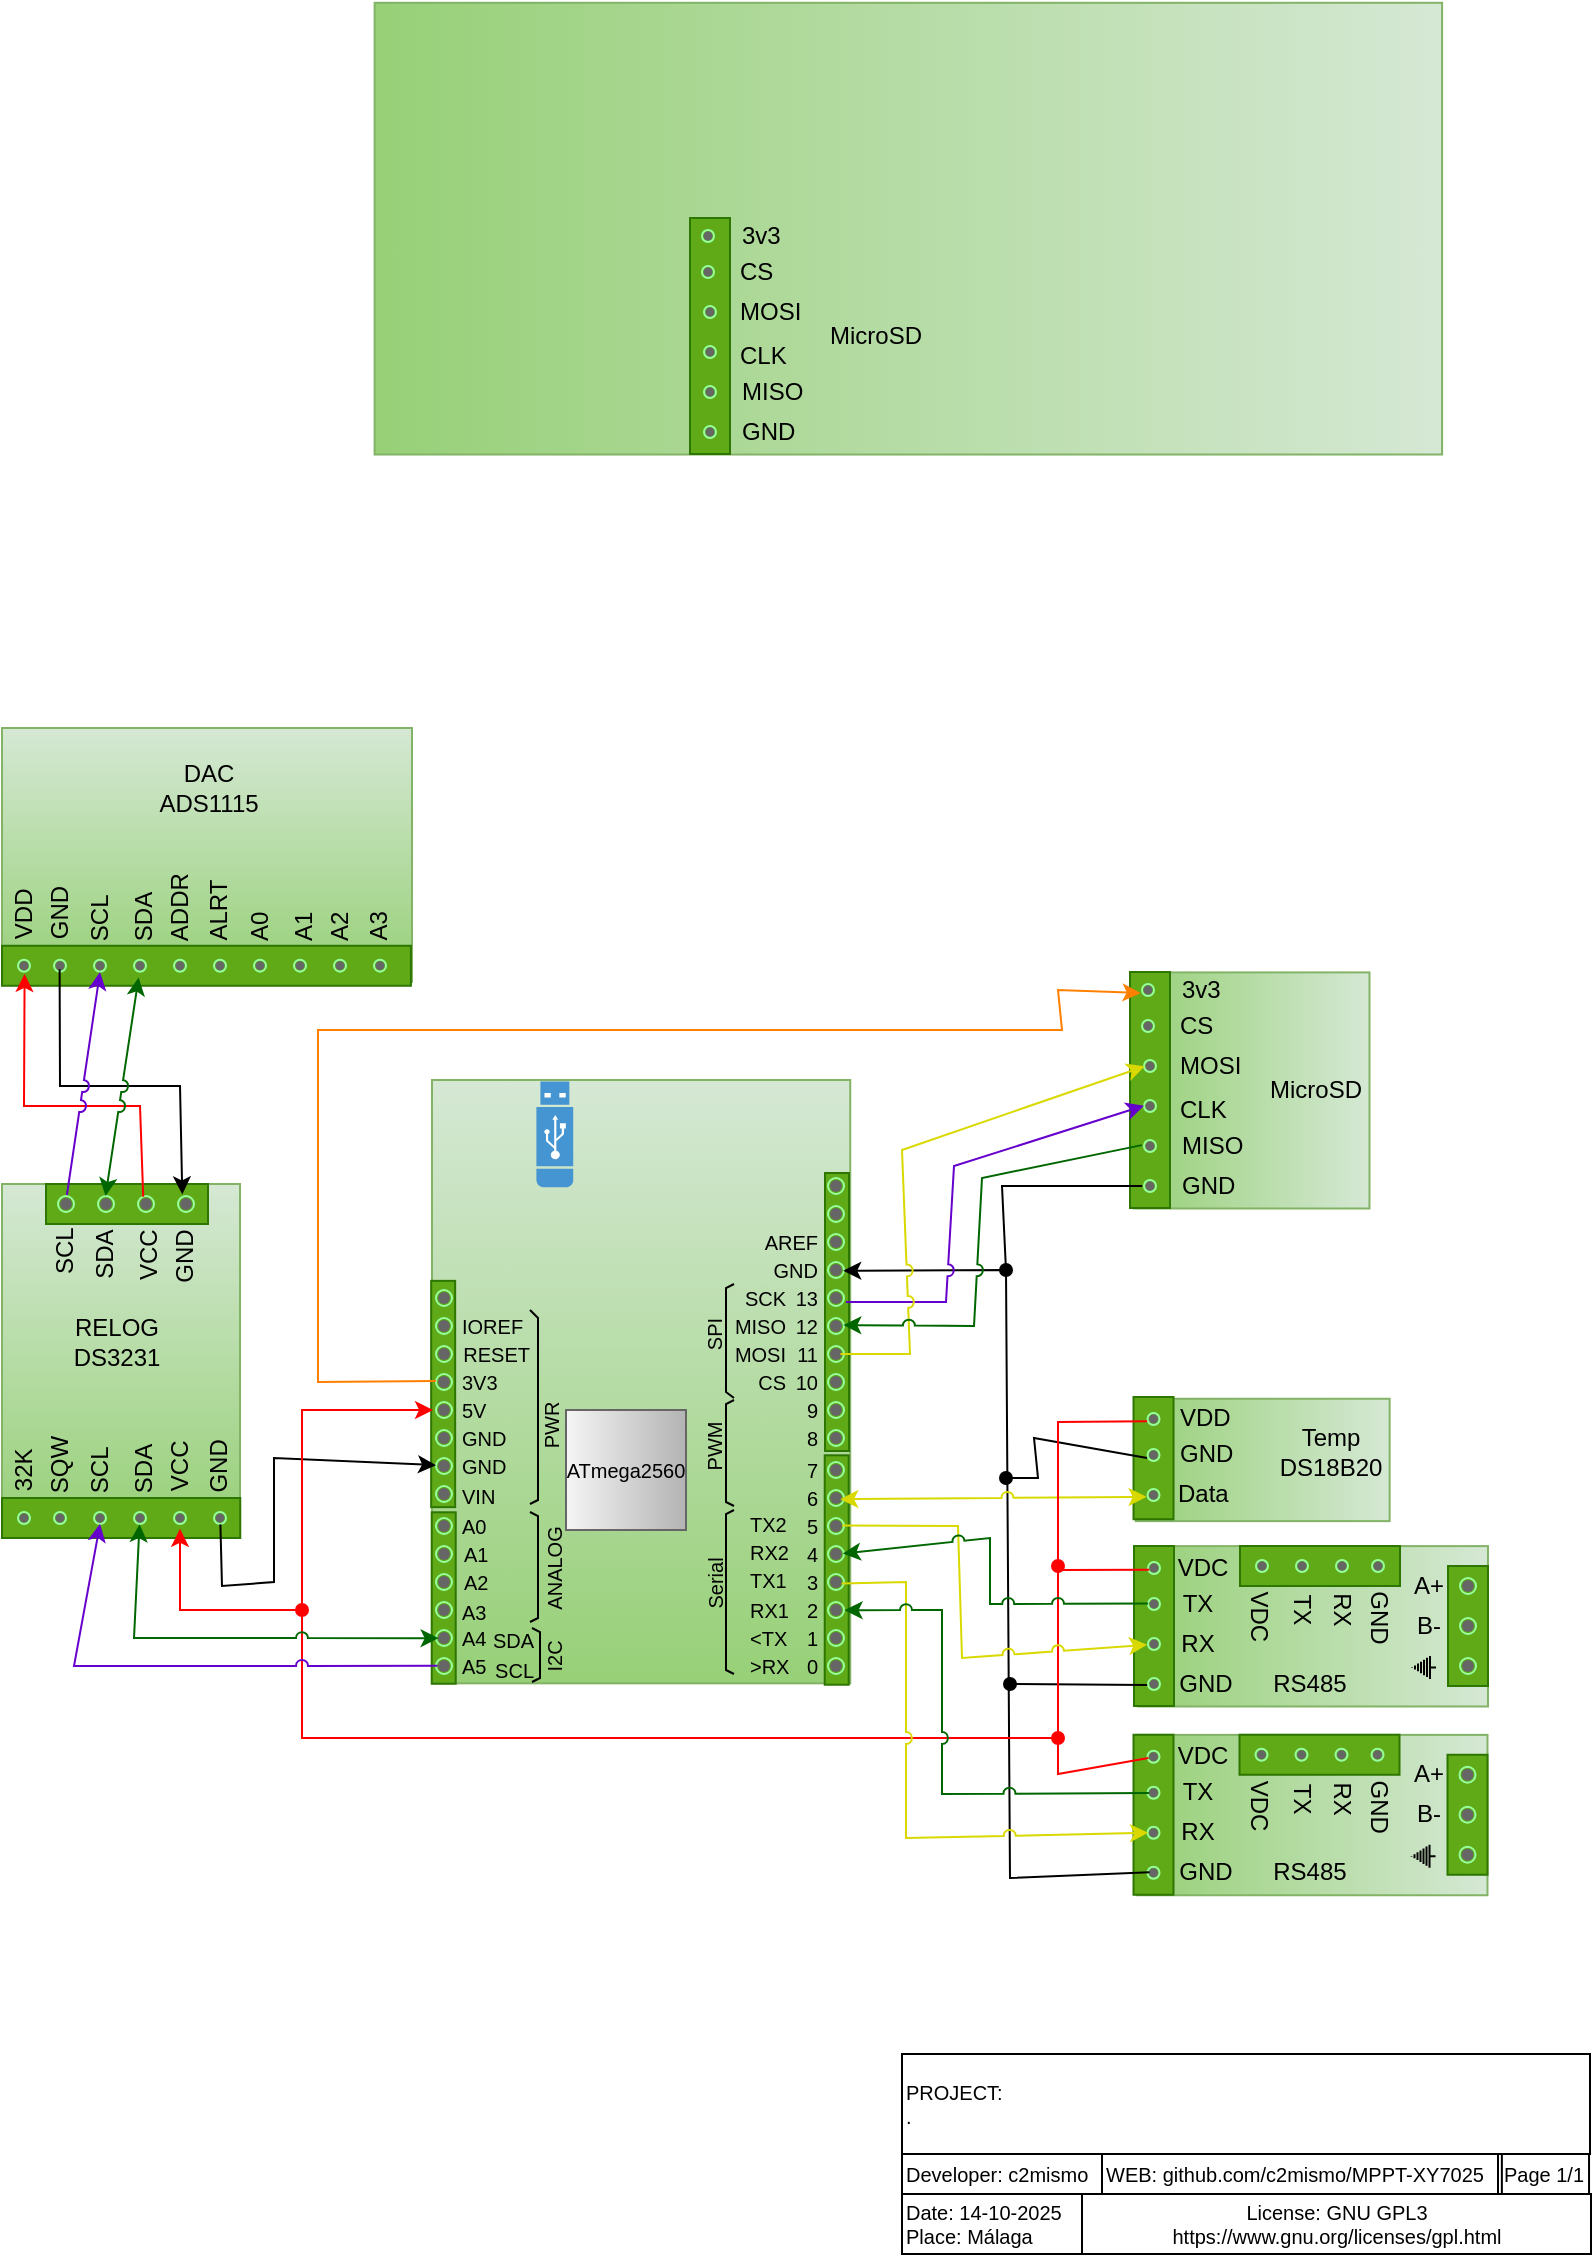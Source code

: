 <mxfile version="28.2.5">
  <diagram id="8Y96ZTpbi4Ko7jH98ETB" name="Página-1">
    <mxGraphModel dx="1011" dy="610" grid="1" gridSize="2" guides="1" tooltips="1" connect="1" arrows="1" fold="1" page="1" pageScale="1" pageWidth="827" pageHeight="1169" background="#ffffff" math="0" shadow="0">
      <root>
        <mxCell id="0" />
        <mxCell id="1" parent="0" />
        <mxCell id="o0JTEQ_RcU2ZA-KM8uhK-1" value="" style="rounded=0;whiteSpace=wrap;html=1;strokeColor=#82b366;fontSize=10;align=center;gradientColor=#97d077;labelBackgroundColor=#2a2a2a;endFill=0;endSize=1;startFill=1;startArrow=classic;fillColor=#d5e8d4;rotation=-270;" parent="1" vertex="1">
          <mxGeometry x="639.12" y="849" width="80.19" height="175.06" as="geometry" />
        </mxCell>
        <mxCell id="o0JTEQ_RcU2ZA-KM8uhK-2" value="A+" style="text;html=1;strokeColor=none;fillColor=none;align=center;verticalAlign=middle;whiteSpace=wrap;rounded=0;fontSize=12;fontColor=#000000;rotation=0;spacing=0;" parent="1" vertex="1">
          <mxGeometry x="730.755" y="912.38" width="13" height="8" as="geometry" />
        </mxCell>
        <mxCell id="o0JTEQ_RcU2ZA-KM8uhK-3" value="B-" style="text;html=1;strokeColor=none;fillColor=none;align=center;verticalAlign=middle;whiteSpace=wrap;rounded=0;fontSize=12;fontColor=#000000;rotation=0;spacing=0;" parent="1" vertex="1">
          <mxGeometry x="730.755" y="932.38" width="13" height="8" as="geometry" />
        </mxCell>
        <mxCell id="o0JTEQ_RcU2ZA-KM8uhK-4" value="" style="pointerEvents=1;verticalLabelPosition=bottom;shadow=0;dashed=0;align=center;html=1;verticalAlign=top;shape=mxgraph.electrical.signal_sources.protective_earth;fontColor=#080808;strokeColor=#000000;direction=north;rotation=-180;" parent="1" vertex="1">
          <mxGeometry x="728.755" y="951.38" width="12" height="11.45" as="geometry" />
        </mxCell>
        <mxCell id="o0JTEQ_RcU2ZA-KM8uhK-5" value="" style="rounded=0;whiteSpace=wrap;html=1;labelBackgroundColor=#FFFFFF;strokeColor=#2D7600;fillColor=#60a917;fontSize=10;fontColor=#ffffff;align=center;rotation=-180;" parent="1" vertex="1">
          <mxGeometry x="589.755" y="896.38" width="20" height="80" as="geometry" />
        </mxCell>
        <mxCell id="o0JTEQ_RcU2ZA-KM8uhK-6" value="" style="rounded=0;whiteSpace=wrap;html=1;labelBackgroundColor=#FFFFFF;strokeColor=#2D7600;fillColor=#60a917;fontSize=10;fontColor=#ffffff;align=center;rotation=-180;" parent="1" vertex="1">
          <mxGeometry x="746.755" y="906.38" width="20" height="60" as="geometry" />
        </mxCell>
        <mxCell id="o0JTEQ_RcU2ZA-KM8uhK-7" value="" style="dashed=0;labelPosition=right;align=left;shape=mxgraph.gmdl.radiobutton;strokeWidth=1;aspect=fixed;fontColor=#ffffff;strokeColor=#96FF9D;fillColor=#666666;rotation=-180;" parent="1" vertex="1">
          <mxGeometry x="752.755" y="952.38" width="8" height="8" as="geometry" />
        </mxCell>
        <mxCell id="o0JTEQ_RcU2ZA-KM8uhK-8" value="" style="dashed=0;labelPosition=right;align=left;shape=mxgraph.gmdl.radiobutton;strokeWidth=1;aspect=fixed;fontColor=#ffffff;fillColor=#666666;rotation=-180;strokeColor=#96FF9D;" parent="1" vertex="1">
          <mxGeometry x="752.755" y="932.38" width="8" height="8" as="geometry" />
        </mxCell>
        <mxCell id="o0JTEQ_RcU2ZA-KM8uhK-9" value="" style="dashed=0;labelPosition=right;align=left;shape=mxgraph.gmdl.radiobutton;strokeWidth=1;aspect=fixed;fontColor=#ffffff;strokeColor=#96FF9D;fillColor=#666666;rotation=-180;" parent="1" vertex="1">
          <mxGeometry x="752.755" y="912.38" width="8" height="8" as="geometry" />
        </mxCell>
        <mxCell id="o0JTEQ_RcU2ZA-KM8uhK-10" value="" style="rounded=0;whiteSpace=wrap;html=1;labelBackgroundColor=#FFFFFF;strokeColor=#2D7600;fillColor=#60a917;fontSize=10;fontColor=#ffffff;align=center;rotation=-90;" parent="1" vertex="1">
          <mxGeometry x="672.755" y="866.38" width="20" height="80" as="geometry" />
        </mxCell>
        <mxCell id="o0JTEQ_RcU2ZA-KM8uhK-11" value="GND" style="text;html=1;strokeColor=none;fillColor=none;align=center;verticalAlign=middle;whiteSpace=wrap;rounded=0;fontSize=12;fontColor=#000000;rotation=90;spacing=0;" parent="1" vertex="1">
          <mxGeometry x="700.755" y="928.38" width="23" height="8" as="geometry" />
        </mxCell>
        <mxCell id="o0JTEQ_RcU2ZA-KM8uhK-12" value="VDC" style="text;html=1;strokeColor=none;fillColor=none;align=center;verticalAlign=middle;whiteSpace=wrap;rounded=0;fontSize=12;fontColor=#000000;rotation=90;spacing=0;" parent="1" vertex="1">
          <mxGeometry x="641.08" y="928.06" width="22.85" height="8" as="geometry" />
        </mxCell>
        <mxCell id="o0JTEQ_RcU2ZA-KM8uhK-13" value="TX" style="text;html=1;strokeColor=none;fillColor=none;align=center;verticalAlign=middle;whiteSpace=wrap;rounded=0;fontSize=12;fontColor=#000000;rotation=90;spacing=0;" parent="1" vertex="1">
          <mxGeometry x="665.755" y="924.38" width="16.12" height="8" as="geometry" />
        </mxCell>
        <mxCell id="o0JTEQ_RcU2ZA-KM8uhK-14" value="RX" style="text;html=1;strokeColor=none;fillColor=none;align=center;verticalAlign=middle;whiteSpace=wrap;rounded=0;fontSize=12;fontColor=#000000;rotation=90;spacing=0;" parent="1" vertex="1">
          <mxGeometry x="685.755" y="924.38" width="16.12" height="8" as="geometry" />
        </mxCell>
        <mxCell id="o0JTEQ_RcU2ZA-KM8uhK-15" value="" style="dashed=0;labelPosition=right;align=left;shape=mxgraph.gmdl.radiobutton;strokeWidth=1;aspect=fixed;fontColor=#ffffff;strokeColor=#96FF9D;fillColor=#666666;rotation=-90;" parent="1" vertex="1">
          <mxGeometry x="650.755" y="903.38" width="6" height="6" as="geometry" />
        </mxCell>
        <mxCell id="o0JTEQ_RcU2ZA-KM8uhK-16" value="" style="dashed=0;labelPosition=right;align=left;shape=mxgraph.gmdl.radiobutton;strokeWidth=1;aspect=fixed;fontColor=#ffffff;strokeColor=#96FF9D;fillColor=#666666;rotation=-90;" parent="1" vertex="1">
          <mxGeometry x="670.755" y="903.38" width="6" height="6" as="geometry" />
        </mxCell>
        <mxCell id="o0JTEQ_RcU2ZA-KM8uhK-17" value="" style="dashed=0;labelPosition=right;align=left;shape=mxgraph.gmdl.radiobutton;strokeWidth=1;aspect=fixed;fontColor=#ffffff;strokeColor=#96FF9D;fillColor=#666666;rotation=-90;" parent="1" vertex="1">
          <mxGeometry x="690.755" y="903.38" width="6" height="6" as="geometry" />
        </mxCell>
        <mxCell id="o0JTEQ_RcU2ZA-KM8uhK-18" value="" style="dashed=0;labelPosition=right;align=left;shape=mxgraph.gmdl.radiobutton;strokeWidth=1;aspect=fixed;fontColor=#ffffff;strokeColor=#96FF9D;fillColor=#666666;rotation=-90;" parent="1" vertex="1">
          <mxGeometry x="708.755" y="903.38" width="6" height="6" as="geometry" />
        </mxCell>
        <mxCell id="o0JTEQ_RcU2ZA-KM8uhK-19" value="RS485" style="text;html=1;strokeColor=none;fillColor=none;align=center;verticalAlign=middle;whiteSpace=wrap;rounded=0;fontSize=12;fontColor=#000000;rotation=0;spacing=0;" parent="1" vertex="1">
          <mxGeometry x="657.755" y="961.38" width="40" height="8" as="geometry" />
        </mxCell>
        <mxCell id="o0JTEQ_RcU2ZA-KM8uhK-20" value="VDC" style="text;html=1;strokeColor=none;fillColor=none;align=center;verticalAlign=middle;whiteSpace=wrap;rounded=0;fontSize=12;fontColor=#000000;rotation=0;spacing=0;" parent="1" vertex="1">
          <mxGeometry x="613.76" y="903.38" width="20.85" height="8" as="geometry" />
        </mxCell>
        <mxCell id="o0JTEQ_RcU2ZA-KM8uhK-21" value="GND" style="text;html=1;strokeColor=none;fillColor=none;align=center;verticalAlign=middle;whiteSpace=wrap;rounded=0;fontSize=12;fontColor=#000000;rotation=0;spacing=0;" parent="1" vertex="1">
          <mxGeometry x="613.755" y="961.38" width="24.12" height="8" as="geometry" />
        </mxCell>
        <mxCell id="o0JTEQ_RcU2ZA-KM8uhK-22" value="RX" style="text;html=1;strokeColor=none;fillColor=none;align=center;verticalAlign=middle;whiteSpace=wrap;rounded=0;fontSize=12;fontColor=#000000;rotation=0;spacing=0;" parent="1" vertex="1">
          <mxGeometry x="613.755" y="941.38" width="16.12" height="8" as="geometry" />
        </mxCell>
        <mxCell id="o0JTEQ_RcU2ZA-KM8uhK-23" value="TX" style="text;html=1;strokeColor=none;fillColor=none;align=center;verticalAlign=middle;whiteSpace=wrap;rounded=0;fontSize=12;fontColor=#000000;rotation=0;spacing=0;" parent="1" vertex="1">
          <mxGeometry x="613.755" y="921.38" width="16.12" height="8" as="geometry" />
        </mxCell>
        <mxCell id="o0JTEQ_RcU2ZA-KM8uhK-24" value="" style="dashed=0;labelPosition=right;align=left;shape=mxgraph.gmdl.radiobutton;strokeWidth=1;aspect=fixed;fontColor=#ffffff;strokeColor=#96FF9D;fillColor=#666666;rotation=-180;" parent="1" vertex="1">
          <mxGeometry x="596.755" y="962.38" width="6" height="6" as="geometry" />
        </mxCell>
        <mxCell id="o0JTEQ_RcU2ZA-KM8uhK-25" value="" style="dashed=0;labelPosition=right;align=left;shape=mxgraph.gmdl.radiobutton;strokeWidth=1;aspect=fixed;fontColor=#ffffff;strokeColor=#96FF9D;fillColor=#666666;rotation=-180;" parent="1" vertex="1">
          <mxGeometry x="596.755" y="942.38" width="6" height="6" as="geometry" />
        </mxCell>
        <mxCell id="o0JTEQ_RcU2ZA-KM8uhK-26" value="" style="dashed=0;labelPosition=right;align=left;shape=mxgraph.gmdl.radiobutton;strokeWidth=1;aspect=fixed;fontColor=#ffffff;strokeColor=#96FF9D;fillColor=#666666;rotation=-180;" parent="1" vertex="1">
          <mxGeometry x="596.755" y="922.38" width="6" height="6" as="geometry" />
        </mxCell>
        <mxCell id="o0JTEQ_RcU2ZA-KM8uhK-27" value="" style="dashed=0;labelPosition=right;align=left;shape=mxgraph.gmdl.radiobutton;strokeWidth=1;aspect=fixed;fontColor=#ffffff;strokeColor=#96FF9D;fillColor=#666666;rotation=-180;" parent="1" vertex="1">
          <mxGeometry x="596.755" y="904.38" width="6" height="6" as="geometry" />
        </mxCell>
        <mxCell id="ElQxYi4ZuHdGutTYbFOP-1447" value="" style="rounded=0;whiteSpace=wrap;html=1;strokeColor=#82b366;rotation=0;fontSize=10;labelBackgroundColor=#2a2a2a;endFill=0;endSize=1;startFill=1;startArrow=classic;fillColor=#D5E8D4;gradientColor=#97D077;movable=1;resizable=1;rotatable=1;deletable=1;editable=1;locked=0;connectable=1;" parent="1" vertex="1">
          <mxGeometry x="239" y="569.005" width="209.12" height="301.67" as="geometry" />
        </mxCell>
        <mxCell id="ElQxYi4ZuHdGutTYbFOP-1239" value="" style="rounded=0;whiteSpace=wrap;html=1;strokeColor=#2D7600;fontSize=10;align=center;fontColor=#ffffff;labelBackgroundColor=#FFFFFF;fillColor=#60A917;rotation=-90;" parent="1" vertex="1">
          <mxGeometry x="372" y="679.005" width="139" height="12" as="geometry" />
        </mxCell>
        <mxCell id="ElQxYi4ZuHdGutTYbFOP-1240" value="" style="dashed=0;labelPosition=right;align=left;shape=mxgraph.gmdl.radiobutton;strokeWidth=1;aspect=fixed;fontColor=#ffffff;strokeColor=#96FF9D;fillColor=#666666;rotation=0;" parent="1" vertex="1">
          <mxGeometry x="437" y="716.005" width="8" height="8" as="geometry" />
        </mxCell>
        <mxCell id="ElQxYi4ZuHdGutTYbFOP-1241" value="" style="dashed=0;labelPosition=right;align=left;shape=mxgraph.gmdl.radiobutton;strokeWidth=1;aspect=fixed;fontColor=#ffffff;strokeColor=#96FF9D;fillColor=#666666;rotation=0;" parent="1" vertex="1">
          <mxGeometry x="437" y="730.005" width="8" height="8" as="geometry" />
        </mxCell>
        <mxCell id="ElQxYi4ZuHdGutTYbFOP-1242" value="A2" style="text;html=1;strokeColor=none;fillColor=none;align=left;verticalAlign=middle;whiteSpace=wrap;rounded=0;fontSize=10;fontColor=#000000;rotation=0;spacing=0;labelPosition=center;verticalLabelPosition=middle;" parent="1" vertex="1">
          <mxGeometry x="255" y="816.005" width="34" height="8" as="geometry" />
        </mxCell>
        <mxCell id="ElQxYi4ZuHdGutTYbFOP-1243" value="A1" style="text;html=1;strokeColor=none;fillColor=none;align=left;verticalAlign=middle;whiteSpace=wrap;rounded=0;fontSize=10;fontColor=#000000;rotation=0;spacing=0;labelPosition=center;verticalLabelPosition=middle;" parent="1" vertex="1">
          <mxGeometry x="255" y="802.005" width="34" height="8" as="geometry" />
        </mxCell>
        <mxCell id="ElQxYi4ZuHdGutTYbFOP-1244" value="" style="dashed=0;labelPosition=right;align=left;shape=mxgraph.gmdl.radiobutton;strokeWidth=1;aspect=fixed;fontColor=#ffffff;strokeColor=#96FF9D;fillColor=#666666;rotation=0;" parent="1" vertex="1">
          <mxGeometry x="437" y="688.005" width="8" height="8" as="geometry" />
        </mxCell>
        <mxCell id="ElQxYi4ZuHdGutTYbFOP-1245" value="" style="dashed=0;labelPosition=right;align=left;shape=mxgraph.gmdl.radiobutton;strokeWidth=1;aspect=fixed;fontColor=#ffffff;strokeColor=#96FF9D;fillColor=#666666;rotation=0;" parent="1" vertex="1">
          <mxGeometry x="437" y="702.005" width="8" height="8" as="geometry" />
        </mxCell>
        <mxCell id="ElQxYi4ZuHdGutTYbFOP-1246" value="A0" style="text;html=1;strokeColor=none;fillColor=none;align=left;verticalAlign=middle;whiteSpace=wrap;rounded=0;fontSize=10;fontColor=#000000;rotation=0;spacing=0;labelPosition=center;verticalLabelPosition=middle;" parent="1" vertex="1">
          <mxGeometry x="254" y="788.01" width="36" height="7.99" as="geometry" />
        </mxCell>
        <mxCell id="ElQxYi4ZuHdGutTYbFOP-1248" value="" style="dashed=0;labelPosition=right;align=left;shape=mxgraph.gmdl.radiobutton;strokeWidth=1;aspect=fixed;fontColor=#ffffff;strokeColor=#96FF9D;fillColor=#666666;rotation=0;" parent="1" vertex="1">
          <mxGeometry x="437" y="660.005" width="8" height="8" as="geometry" />
        </mxCell>
        <mxCell id="ElQxYi4ZuHdGutTYbFOP-1249" value="" style="dashed=0;labelPosition=right;align=left;shape=mxgraph.gmdl.radiobutton;strokeWidth=1;aspect=fixed;fontColor=#ffffff;strokeColor=#96FF9D;fillColor=#666666;rotation=0;" parent="1" vertex="1">
          <mxGeometry x="437" y="674.005" width="8" height="8" as="geometry" />
        </mxCell>
        <mxCell id="ElQxYi4ZuHdGutTYbFOP-1251" value="AREF" style="text;html=1;strokeColor=none;fillColor=none;align=right;verticalAlign=middle;whiteSpace=wrap;rounded=0;fontSize=10;fontColor=#000000;rotation=0;spacing=0;labelPosition=center;verticalLabelPosition=middle;" parent="1" vertex="1">
          <mxGeometry x="398" y="646.005" width="34" height="8" as="geometry" />
        </mxCell>
        <mxCell id="ElQxYi4ZuHdGutTYbFOP-1252" value="" style="dashed=0;labelPosition=right;align=left;shape=mxgraph.gmdl.radiobutton;strokeWidth=1;aspect=fixed;fontColor=#ffffff;strokeColor=#96FF9D;fillColor=#666666;rotation=0;" parent="1" vertex="1">
          <mxGeometry x="437" y="632.005" width="8" height="8" as="geometry" />
        </mxCell>
        <mxCell id="ElQxYi4ZuHdGutTYbFOP-1253" value="" style="dashed=0;labelPosition=right;align=left;shape=mxgraph.gmdl.radiobutton;strokeWidth=1;aspect=fixed;fontColor=#ffffff;strokeColor=#96FF9D;fillColor=#666666;rotation=0;" parent="1" vertex="1">
          <mxGeometry x="437" y="646.005" width="8" height="8" as="geometry" />
        </mxCell>
        <mxCell id="ElQxYi4ZuHdGutTYbFOP-1257" value="" style="dashed=0;labelPosition=right;align=left;shape=mxgraph.gmdl.radiobutton;strokeWidth=1;aspect=fixed;fontColor=#ffffff;strokeColor=#96FF9D;fillColor=#666666;rotation=0;" parent="1" vertex="1">
          <mxGeometry x="437" y="618.005" width="8" height="8" as="geometry" />
        </mxCell>
        <mxCell id="ElQxYi4ZuHdGutTYbFOP-1283" value="A5" style="text;html=1;strokeColor=none;fillColor=none;align=left;verticalAlign=middle;whiteSpace=wrap;rounded=0;fontSize=10;fontColor=#000000;rotation=0;spacing=0;labelPosition=center;verticalLabelPosition=middle;" parent="1" vertex="1">
          <mxGeometry x="254" y="858.005" width="34" height="8" as="geometry" />
        </mxCell>
        <mxCell id="ElQxYi4ZuHdGutTYbFOP-1284" value="" style="dashed=0;labelPosition=right;align=left;shape=mxgraph.gmdl.radiobutton;strokeWidth=1;aspect=fixed;fontColor=#ffffff;strokeColor=#96FF9D;fillColor=#666666;rotation=0;" parent="1" vertex="1">
          <mxGeometry x="437" y="744.005" width="8" height="8" as="geometry" />
        </mxCell>
        <mxCell id="ElQxYi4ZuHdGutTYbFOP-1286" value="A4" style="text;html=1;strokeColor=none;fillColor=none;align=left;verticalAlign=middle;whiteSpace=wrap;rounded=0;fontSize=10;fontColor=#000000;rotation=0;spacing=0;labelPosition=center;verticalLabelPosition=middle;" parent="1" vertex="1">
          <mxGeometry x="254" y="844.005" width="34" height="8" as="geometry" />
        </mxCell>
        <mxCell id="ElQxYi4ZuHdGutTYbFOP-1287" value="A3" style="text;html=1;strokeColor=none;fillColor=none;align=left;verticalAlign=middle;whiteSpace=wrap;rounded=0;fontSize=10;fontColor=#000000;rotation=0;spacing=0;labelPosition=center;verticalLabelPosition=middle;" parent="1" vertex="1">
          <mxGeometry x="254" y="831.005" width="34" height="8" as="geometry" />
        </mxCell>
        <mxCell id="ElQxYi4ZuHdGutTYbFOP-1310" value="" style="rounded=0;whiteSpace=wrap;html=1;strokeColor=#2D7600;fontSize=10;align=center;fontColor=#ffffff;labelBackgroundColor=#FFFFFF;rotation=-270;fillColor=#60A917;" parent="1" vertex="1">
          <mxGeometry x="202" y="822.005" width="85.72" height="12" as="geometry" />
        </mxCell>
        <mxCell id="ElQxYi4ZuHdGutTYbFOP-1343" value="" style="dashed=0;labelPosition=right;align=left;shape=mxgraph.gmdl.radiobutton;strokeWidth=1;aspect=fixed;fontColor=#ffffff;strokeColor=#96FF9D;fillColor=#666666;rotation=-180;" parent="1" vertex="1">
          <mxGeometry x="241" y="802.005" width="8" height="8" as="geometry" />
        </mxCell>
        <mxCell id="ElQxYi4ZuHdGutTYbFOP-1344" value="" style="dashed=0;labelPosition=right;align=left;shape=mxgraph.gmdl.radiobutton;strokeWidth=1;aspect=fixed;fontColor=#ffffff;strokeColor=#96FF9D;fillColor=#666666;rotation=-180;" parent="1" vertex="1">
          <mxGeometry x="241" y="788.005" width="8" height="8" as="geometry" />
        </mxCell>
        <mxCell id="ElQxYi4ZuHdGutTYbFOP-1347" value="" style="dashed=0;labelPosition=right;align=left;shape=mxgraph.gmdl.radiobutton;strokeWidth=1;aspect=fixed;fontColor=#ffffff;strokeColor=#96FF9D;fillColor=#666666;rotation=-180;" parent="1" vertex="1">
          <mxGeometry x="241" y="830.005" width="8" height="8" as="geometry" />
        </mxCell>
        <mxCell id="ElQxYi4ZuHdGutTYbFOP-1348" value="" style="dashed=0;labelPosition=right;align=left;shape=mxgraph.gmdl.radiobutton;strokeWidth=1;aspect=fixed;fontColor=#ffffff;strokeColor=#96FF9D;fillColor=#666666;rotation=-180;" parent="1" vertex="1">
          <mxGeometry x="241" y="816.005" width="8" height="8" as="geometry" />
        </mxCell>
        <mxCell id="ElQxYi4ZuHdGutTYbFOP-1351" value="" style="dashed=0;labelPosition=right;align=left;shape=mxgraph.gmdl.radiobutton;strokeWidth=1;aspect=fixed;fontColor=#ffffff;strokeColor=#96FF9D;fillColor=#666666;rotation=-180;" parent="1" vertex="1">
          <mxGeometry x="241" y="858.005" width="8" height="8" as="geometry" />
        </mxCell>
        <mxCell id="ElQxYi4ZuHdGutTYbFOP-1352" value="" style="dashed=0;labelPosition=right;align=left;shape=mxgraph.gmdl.radiobutton;strokeWidth=1;aspect=fixed;fontColor=#ffffff;strokeColor=#96FF9D;fillColor=#666666;rotation=-180;" parent="1" vertex="1">
          <mxGeometry x="241" y="844.005" width="8" height="8" as="geometry" />
        </mxCell>
        <mxCell id="ElQxYi4ZuHdGutTYbFOP-1445" value="" style="pointerEvents=1;shadow=0;dashed=0;html=1;strokeColor=none;fillColor=#4495D1;labelPosition=center;verticalLabelPosition=bottom;verticalAlign=top;align=center;outlineConnect=0;shape=mxgraph.veeam.usb;labelBackgroundColor=#FFFFFF;fontSize=10;fontColor=#000000;rotation=-90;" parent="1" vertex="1">
          <mxGeometry x="274" y="587.005" width="52.8" height="18.4" as="geometry" />
        </mxCell>
        <mxCell id="ElQxYi4ZuHdGutTYbFOP-1446" value="ATmega2560" style="rounded=0;whiteSpace=wrap;html=1;labelBackgroundColor=none;strokeColor=#666666;fontSize=10;align=center;rotation=0;fillColor=#f5f5f5;gradientColor=#b3b3b3;gradientDirection=east;fontColor=#000000;" parent="1" vertex="1">
          <mxGeometry x="306" y="734.005" width="60" height="60" as="geometry" />
        </mxCell>
        <mxCell id="ElQxYi4ZuHdGutTYbFOP-1493" value="5" style="text;html=1;strokeColor=none;fillColor=none;align=right;verticalAlign=middle;whiteSpace=wrap;rounded=0;fontSize=10;fontColor=#000000;rotation=0;spacing=0;" parent="1" vertex="1">
          <mxGeometry x="408" y="788.005" width="24" height="8" as="geometry" />
        </mxCell>
        <mxCell id="ElQxYi4ZuHdGutTYbFOP-1494" value="6" style="text;html=1;strokeColor=none;fillColor=none;align=right;verticalAlign=middle;whiteSpace=wrap;rounded=0;fontSize=10;fontColor=#000000;rotation=0;spacing=0;" parent="1" vertex="1">
          <mxGeometry x="408" y="774.005" width="24" height="8" as="geometry" />
        </mxCell>
        <mxCell id="ElQxYi4ZuHdGutTYbFOP-1495" value="7" style="text;html=1;strokeColor=none;fillColor=none;align=right;verticalAlign=middle;whiteSpace=wrap;rounded=0;fontSize=10;fontColor=#000000;rotation=0;spacing=0;" parent="1" vertex="1">
          <mxGeometry x="408" y="760.005" width="24" height="8" as="geometry" />
        </mxCell>
        <mxCell id="ElQxYi4ZuHdGutTYbFOP-1496" value="8" style="text;html=1;strokeColor=none;fillColor=none;align=right;verticalAlign=middle;whiteSpace=wrap;rounded=0;fontSize=10;fontColor=#000000;rotation=0;spacing=0;" parent="1" vertex="1">
          <mxGeometry x="408" y="744.005" width="24" height="8" as="geometry" />
        </mxCell>
        <mxCell id="ElQxYi4ZuHdGutTYbFOP-1497" value="9" style="text;html=1;strokeColor=none;fillColor=none;align=right;verticalAlign=middle;whiteSpace=wrap;rounded=0;fontSize=10;fontColor=#000000;rotation=0;spacing=0;" parent="1" vertex="1">
          <mxGeometry x="408" y="730.005" width="24" height="8" as="geometry" />
        </mxCell>
        <mxCell id="ElQxYi4ZuHdGutTYbFOP-1498" value="CS" style="text;html=1;strokeColor=none;fillColor=none;align=right;verticalAlign=middle;whiteSpace=wrap;rounded=0;fontSize=10;fontColor=#000000;rotation=0;spacing=0;" parent="1" vertex="1">
          <mxGeometry x="392" y="716.005" width="24" height="8" as="geometry" />
        </mxCell>
        <mxCell id="ElQxYi4ZuHdGutTYbFOP-1499" value="MOSI" style="text;html=1;strokeColor=none;fillColor=none;align=right;verticalAlign=middle;whiteSpace=wrap;rounded=0;fontSize=10;fontColor=#000000;rotation=0;spacing=0;" parent="1" vertex="1">
          <mxGeometry x="392" y="702.005" width="24" height="8" as="geometry" />
        </mxCell>
        <mxCell id="ElQxYi4ZuHdGutTYbFOP-1500" value="MISO" style="text;html=1;strokeColor=none;fillColor=none;align=right;verticalAlign=middle;whiteSpace=wrap;rounded=0;fontSize=10;fontColor=#000000;rotation=0;spacing=0;" parent="1" vertex="1">
          <mxGeometry x="392" y="688.005" width="24" height="8" as="geometry" />
        </mxCell>
        <mxCell id="ElQxYi4ZuHdGutTYbFOP-1501" value="SCK" style="text;html=1;strokeColor=none;fillColor=none;align=right;verticalAlign=middle;whiteSpace=wrap;rounded=0;fontSize=10;fontColor=#000000;rotation=0;spacing=0;" parent="1" vertex="1">
          <mxGeometry x="392" y="674.005" width="24" height="8" as="geometry" />
        </mxCell>
        <mxCell id="ElQxYi4ZuHdGutTYbFOP-1502" value="GND" style="text;html=1;strokeColor=none;fillColor=none;align=right;verticalAlign=middle;whiteSpace=wrap;rounded=0;fontSize=10;fontColor=#000000;rotation=0;spacing=0;" parent="1" vertex="1">
          <mxGeometry x="408" y="660.005" width="24" height="8" as="geometry" />
        </mxCell>
        <mxCell id="ElQxYi4ZuHdGutTYbFOP-1503" value="SCL" style="text;html=1;strokeColor=none;fillColor=none;align=right;verticalAlign=middle;whiteSpace=wrap;rounded=0;fontSize=10;fontColor=#000000;rotation=0;spacing=0;" parent="1" vertex="1">
          <mxGeometry x="266" y="860.005" width="24" height="8" as="geometry" />
        </mxCell>
        <mxCell id="ElQxYi4ZuHdGutTYbFOP-1504" value="SDA" style="text;html=1;strokeColor=none;fillColor=none;align=right;verticalAlign=middle;whiteSpace=wrap;rounded=0;fontSize=10;fontColor=#000000;rotation=0;spacing=0;" parent="1" vertex="1">
          <mxGeometry x="266" y="845.005" width="24" height="8" as="geometry" />
        </mxCell>
        <mxCell id="ElQxYi4ZuHdGutTYbFOP-1514" value="2" style="text;html=1;strokeColor=none;fillColor=none;align=right;verticalAlign=middle;whiteSpace=wrap;rounded=0;fontSize=10;fontColor=#000000;rotation=0;spacing=0;" parent="1" vertex="1">
          <mxGeometry x="408" y="830.005" width="24" height="8" as="geometry" />
        </mxCell>
        <mxCell id="ElQxYi4ZuHdGutTYbFOP-1515" value="3" style="text;html=1;strokeColor=none;fillColor=none;align=right;verticalAlign=middle;whiteSpace=wrap;rounded=0;fontSize=10;fontColor=#000000;rotation=0;spacing=0;" parent="1" vertex="1">
          <mxGeometry x="408" y="816.005" width="24" height="8" as="geometry" />
        </mxCell>
        <mxCell id="ElQxYi4ZuHdGutTYbFOP-1516" value="4" style="text;html=1;strokeColor=none;fillColor=none;align=right;verticalAlign=middle;whiteSpace=wrap;rounded=0;fontSize=10;fontColor=#000000;rotation=0;spacing=0;" parent="1" vertex="1">
          <mxGeometry x="408" y="802.005" width="24" height="8" as="geometry" />
        </mxCell>
        <mxCell id="ElQxYi4ZuHdGutTYbFOP-1537" value="" style="endArrow=none;html=1;fontSize=10;startArrow=none;startFill=0;rounded=0;endFill=0;strokeColor=#000000;jumpStyle=arc;" parent="1" edge="1">
          <mxGeometry x="1182" y="705.005" width="50" height="50" as="geometry">
            <mxPoint x="390" y="866.005" as="sourcePoint" />
            <mxPoint x="390" y="784.005" as="targetPoint" />
            <Array as="points">
              <mxPoint x="386" y="864.005" />
              <mxPoint x="386" y="786.005" />
            </Array>
          </mxGeometry>
        </mxCell>
        <mxCell id="ElQxYi4ZuHdGutTYbFOP-1553" value="&lt;div&gt;Serial&lt;/div&gt;" style="edgeLabel;html=1;align=center;verticalAlign=middle;resizable=0;points=[];fontSize=10;fontColor=#000000;labelBackgroundColor=none;rotation=-90;" parent="ElQxYi4ZuHdGutTYbFOP-1537" vertex="1" connectable="0">
          <mxGeometry relative="1" as="geometry">
            <mxPoint x="-6" y="-4" as="offset" />
          </mxGeometry>
        </mxCell>
        <mxCell id="ElQxYi4ZuHdGutTYbFOP-1538" value="" style="endArrow=none;html=1;fontSize=10;startArrow=none;startFill=0;rounded=0;endFill=0;strokeColor=#000000;jumpStyle=arc;" parent="1" edge="1">
          <mxGeometry x="1158" y="763.005" width="50" height="50" as="geometry">
            <mxPoint x="390" y="728.005" as="sourcePoint" />
            <mxPoint x="390" y="671.005" as="targetPoint" />
            <Array as="points">
              <mxPoint x="386" y="725.005" />
              <mxPoint x="386" y="673.005" />
            </Array>
          </mxGeometry>
        </mxCell>
        <mxCell id="ElQxYi4ZuHdGutTYbFOP-1539" value="&lt;div&gt;SPI&lt;/div&gt;" style="edgeLabel;html=1;align=center;verticalAlign=middle;resizable=0;points=[];fontSize=10;fontColor=#000000;labelBackgroundColor=none;rotation=-90;" parent="ElQxYi4ZuHdGutTYbFOP-1538" vertex="1" connectable="0">
          <mxGeometry relative="1" as="geometry">
            <mxPoint x="-6" y="-3" as="offset" />
          </mxGeometry>
        </mxCell>
        <mxCell id="ElQxYi4ZuHdGutTYbFOP-1548" value="" style="endArrow=none;html=1;fontSize=10;startArrow=none;startFill=0;rounded=0;endFill=0;strokeColor=#000000;jumpStyle=arc;" parent="1" edge="1">
          <mxGeometry x="1064" y="733.005" width="50" height="50" as="geometry">
            <mxPoint x="288" y="840.005" as="sourcePoint" />
            <mxPoint x="288" y="785.005" as="targetPoint" />
            <Array as="points">
              <mxPoint x="292" y="838.005" />
              <mxPoint x="292" y="787.005" />
            </Array>
          </mxGeometry>
        </mxCell>
        <mxCell id="ElQxYi4ZuHdGutTYbFOP-1549" value="ANALOG" style="edgeLabel;html=1;align=center;verticalAlign=middle;resizable=0;points=[];fontSize=10;fontColor=#000000;labelBackgroundColor=none;rotation=-90;" parent="ElQxYi4ZuHdGutTYbFOP-1548" vertex="1" connectable="0">
          <mxGeometry relative="1" as="geometry">
            <mxPoint x="8" y="1" as="offset" />
          </mxGeometry>
        </mxCell>
        <mxCell id="ElQxYi4ZuHdGutTYbFOP-1564" value="&amp;gt;RX" style="text;html=1;strokeColor=none;fillColor=none;align=left;verticalAlign=middle;whiteSpace=wrap;rounded=0;fontSize=10;fontColor=#000000;rotation=0;spacing=0;" parent="1" vertex="1">
          <mxGeometry x="398" y="858.005" width="20.09" height="8" as="geometry" />
        </mxCell>
        <mxCell id="ElQxYi4ZuHdGutTYbFOP-1565" value="&amp;lt;TX" style="text;html=1;strokeColor=none;fillColor=none;align=left;verticalAlign=middle;whiteSpace=wrap;rounded=0;fontSize=10;fontColor=#000000;rotation=0;spacing=0;" parent="1" vertex="1">
          <mxGeometry x="398" y="844.005" width="20.09" height="8" as="geometry" />
        </mxCell>
        <mxCell id="_qwjPUP558QnDYWL_ttI-1" value="RX1" style="text;html=1;strokeColor=none;fillColor=none;align=left;verticalAlign=middle;whiteSpace=wrap;rounded=0;fontSize=10;fontColor=#000000;rotation=0;spacing=0;" parent="1" vertex="1">
          <mxGeometry x="398" y="830.005" width="20.09" height="8" as="geometry" />
        </mxCell>
        <mxCell id="_qwjPUP558QnDYWL_ttI-2" value="TX1" style="text;html=1;strokeColor=none;fillColor=none;align=left;verticalAlign=middle;whiteSpace=wrap;rounded=0;fontSize=10;fontColor=#000000;rotation=0;spacing=0;" parent="1" vertex="1">
          <mxGeometry x="398" y="815.005" width="20.09" height="8" as="geometry" />
        </mxCell>
        <mxCell id="_qwjPUP558QnDYWL_ttI-3" value="RX2" style="text;html=1;strokeColor=none;fillColor=none;align=left;verticalAlign=middle;whiteSpace=wrap;rounded=0;fontSize=10;fontColor=#000000;rotation=0;spacing=0;" parent="1" vertex="1">
          <mxGeometry x="398" y="801.005" width="20.09" height="8" as="geometry" />
        </mxCell>
        <mxCell id="_qwjPUP558QnDYWL_ttI-4" value="TX2" style="text;html=1;strokeColor=none;fillColor=none;align=left;verticalAlign=middle;whiteSpace=wrap;rounded=0;fontSize=10;fontColor=#000000;rotation=0;spacing=0;" parent="1" vertex="1">
          <mxGeometry x="398" y="787.005" width="20.09" height="8" as="geometry" />
        </mxCell>
        <mxCell id="_qwjPUP558QnDYWL_ttI-5" value="10" style="text;html=1;strokeColor=none;fillColor=none;align=right;verticalAlign=middle;whiteSpace=wrap;rounded=0;fontSize=10;fontColor=#000000;rotation=0;spacing=0;" parent="1" vertex="1">
          <mxGeometry x="408" y="716.005" width="24" height="8" as="geometry" />
        </mxCell>
        <mxCell id="_qwjPUP558QnDYWL_ttI-6" value="11" style="text;html=1;strokeColor=none;fillColor=none;align=right;verticalAlign=middle;whiteSpace=wrap;rounded=0;fontSize=10;fontColor=#000000;rotation=0;spacing=0;" parent="1" vertex="1">
          <mxGeometry x="408" y="702.005" width="24" height="8" as="geometry" />
        </mxCell>
        <mxCell id="_qwjPUP558QnDYWL_ttI-7" value="12" style="text;html=1;strokeColor=none;fillColor=none;align=right;verticalAlign=middle;whiteSpace=wrap;rounded=0;fontSize=10;fontColor=#000000;rotation=0;spacing=0;" parent="1" vertex="1">
          <mxGeometry x="408" y="688.005" width="24" height="8" as="geometry" />
        </mxCell>
        <mxCell id="_qwjPUP558QnDYWL_ttI-8" value="13" style="text;html=1;strokeColor=none;fillColor=none;align=right;verticalAlign=middle;whiteSpace=wrap;rounded=0;fontSize=10;fontColor=#000000;rotation=0;spacing=0;" parent="1" vertex="1">
          <mxGeometry x="408" y="674.005" width="24" height="8" as="geometry" />
        </mxCell>
        <mxCell id="_qwjPUP558QnDYWL_ttI-9" value="" style="rounded=0;whiteSpace=wrap;html=1;strokeColor=#2D7600;fontSize=10;align=center;fontColor=#ffffff;labelBackgroundColor=#FFFFFF;rotation=-270;fillColor=#60A917;" parent="1" vertex="1">
          <mxGeometry x="188" y="720.005" width="113.16" height="12" as="geometry" />
        </mxCell>
        <mxCell id="ElQxYi4ZuHdGutTYbFOP-1250" value="IOREF" style="text;html=1;strokeColor=none;fillColor=none;align=left;verticalAlign=middle;whiteSpace=wrap;rounded=0;fontSize=10;fontColor=#000000;rotation=0;spacing=0;labelPosition=center;verticalLabelPosition=middle;" parent="1" vertex="1">
          <mxGeometry x="254" y="688.005" width="34" height="8" as="geometry" />
        </mxCell>
        <mxCell id="ElQxYi4ZuHdGutTYbFOP-1254" value="RESET" style="text;html=1;strokeColor=none;fillColor=none;align=right;verticalAlign=middle;whiteSpace=wrap;rounded=0;fontSize=10;fontColor=#000000;rotation=0;spacing=0;labelPosition=center;verticalLabelPosition=middle;" parent="1" vertex="1">
          <mxGeometry x="254" y="702.005" width="34" height="8" as="geometry" />
        </mxCell>
        <mxCell id="ElQxYi4ZuHdGutTYbFOP-1255" value="3V3" style="text;html=1;strokeColor=none;fillColor=none;align=left;verticalAlign=middle;whiteSpace=wrap;rounded=0;fontSize=10;fontColor=#000000;rotation=0;spacing=0;labelPosition=center;verticalLabelPosition=middle;" parent="1" vertex="1">
          <mxGeometry x="254" y="716.005" width="34" height="8" as="geometry" />
        </mxCell>
        <mxCell id="ElQxYi4ZuHdGutTYbFOP-1258" value="GND" style="text;html=1;strokeColor=none;fillColor=none;align=left;verticalAlign=middle;whiteSpace=wrap;rounded=0;fontSize=10;fontColor=#000000;rotation=0;spacing=0;labelPosition=center;verticalLabelPosition=middle;" parent="1" vertex="1">
          <mxGeometry x="254" y="758.005" width="34" height="8" as="geometry" />
        </mxCell>
        <mxCell id="ElQxYi4ZuHdGutTYbFOP-1259" value="5V" style="text;html=1;strokeColor=none;fillColor=none;align=left;verticalAlign=middle;whiteSpace=wrap;rounded=0;fontSize=10;fontColor=#000000;rotation=0;spacing=0;labelPosition=center;verticalLabelPosition=middle;" parent="1" vertex="1">
          <mxGeometry x="254" y="730.005" width="34" height="8" as="geometry" />
        </mxCell>
        <mxCell id="ElQxYi4ZuHdGutTYbFOP-1262" value="GND" style="text;html=1;strokeColor=none;fillColor=none;align=left;verticalAlign=middle;whiteSpace=wrap;rounded=0;fontSize=10;fontColor=#000000;rotation=0;spacing=0;labelPosition=center;verticalLabelPosition=middle;" parent="1" vertex="1">
          <mxGeometry x="254" y="744.005" width="34" height="8" as="geometry" />
        </mxCell>
        <mxCell id="ElQxYi4ZuHdGutTYbFOP-1263" value="VIN" style="text;html=1;strokeColor=none;fillColor=none;align=left;verticalAlign=middle;whiteSpace=wrap;rounded=0;fontSize=10;fontColor=#000000;rotation=0;spacing=0;labelPosition=center;verticalLabelPosition=middle;" parent="1" vertex="1">
          <mxGeometry x="254" y="773.005" width="34" height="8" as="geometry" />
        </mxCell>
        <mxCell id="ElQxYi4ZuHdGutTYbFOP-1335" value="" style="dashed=0;labelPosition=right;align=left;shape=mxgraph.gmdl.radiobutton;strokeWidth=1;aspect=fixed;fontColor=#ffffff;strokeColor=#96FF9D;fillColor=#666666;rotation=-180;" parent="1" vertex="1">
          <mxGeometry x="241" y="744.005" width="8" height="8" as="geometry" />
        </mxCell>
        <mxCell id="ElQxYi4ZuHdGutTYbFOP-1336" value="" style="dashed=0;labelPosition=right;align=left;shape=mxgraph.gmdl.radiobutton;strokeWidth=1;aspect=fixed;fontColor=#ffffff;strokeColor=#96FF9D;fillColor=#666666;rotation=-180;" parent="1" vertex="1">
          <mxGeometry x="241" y="730.005" width="8" height="8" as="geometry" />
        </mxCell>
        <mxCell id="ElQxYi4ZuHdGutTYbFOP-1339" value="" style="dashed=0;labelPosition=right;align=left;shape=mxgraph.gmdl.radiobutton;strokeWidth=1;aspect=fixed;fontColor=#ffffff;strokeColor=#96FF9D;fillColor=#666666;rotation=-180;" parent="1" vertex="1">
          <mxGeometry x="241" y="772.005" width="8" height="8" as="geometry" />
        </mxCell>
        <mxCell id="ElQxYi4ZuHdGutTYbFOP-1340" value="" style="dashed=0;labelPosition=right;align=left;shape=mxgraph.gmdl.radiobutton;strokeWidth=1;aspect=fixed;fontColor=#ffffff;strokeColor=#96FF9D;fillColor=#666666;rotation=-180;" parent="1" vertex="1">
          <mxGeometry x="241" y="758.005" width="8" height="8" as="geometry" />
        </mxCell>
        <mxCell id="ElQxYi4ZuHdGutTYbFOP-1373" value="" style="dashed=0;labelPosition=right;align=left;shape=mxgraph.gmdl.radiobutton;strokeWidth=1;aspect=fixed;fontColor=#ffffff;strokeColor=#96FF9D;fillColor=#666666;rotation=-180;" parent="1" vertex="1">
          <mxGeometry x="241" y="688.005" width="8" height="8" as="geometry" />
        </mxCell>
        <mxCell id="ElQxYi4ZuHdGutTYbFOP-1374" value="" style="dashed=0;labelPosition=right;align=left;shape=mxgraph.gmdl.radiobutton;strokeWidth=1;aspect=fixed;fontColor=#ffffff;strokeColor=#96FF9D;fillColor=#666666;rotation=-180;" parent="1" vertex="1">
          <mxGeometry x="241" y="674.005" width="8" height="8" as="geometry" />
        </mxCell>
        <mxCell id="ElQxYi4ZuHdGutTYbFOP-1377" value="" style="dashed=0;labelPosition=right;align=left;shape=mxgraph.gmdl.radiobutton;strokeWidth=1;aspect=fixed;fontColor=#ffffff;strokeColor=#96FF9D;fillColor=#666666;rotation=-180;" parent="1" vertex="1">
          <mxGeometry x="241" y="716.005" width="8" height="8" as="geometry" />
        </mxCell>
        <mxCell id="ElQxYi4ZuHdGutTYbFOP-1378" value="" style="dashed=0;labelPosition=right;align=left;shape=mxgraph.gmdl.radiobutton;strokeWidth=1;aspect=fixed;fontColor=#ffffff;strokeColor=#96FF9D;fillColor=#666666;rotation=-180;" parent="1" vertex="1">
          <mxGeometry x="241" y="702.005" width="8" height="8" as="geometry" />
        </mxCell>
        <mxCell id="ElQxYi4ZuHdGutTYbFOP-1551" value="" style="endArrow=none;html=1;fontSize=10;startArrow=none;startFill=0;rounded=0;endFill=0;strokeColor=#000000;jumpStyle=arc;" parent="1" edge="1">
          <mxGeometry x="1044" y="580.005" width="50" height="50" as="geometry">
            <mxPoint x="288" y="781.005" as="sourcePoint" />
            <mxPoint x="288" y="684.005" as="targetPoint" />
            <Array as="points">
              <mxPoint x="292" y="779.005" />
              <mxPoint x="292" y="688.005" />
            </Array>
          </mxGeometry>
        </mxCell>
        <mxCell id="ElQxYi4ZuHdGutTYbFOP-1552" value="PWR" style="edgeLabel;html=1;align=center;verticalAlign=middle;resizable=0;points=[];fontSize=10;fontColor=#000000;labelBackgroundColor=none;rotation=-90;" parent="ElQxYi4ZuHdGutTYbFOP-1551" vertex="1" connectable="0">
          <mxGeometry relative="1" as="geometry">
            <mxPoint x="6" y="9" as="offset" />
          </mxGeometry>
        </mxCell>
        <mxCell id="_qwjPUP558QnDYWL_ttI-10" value="" style="endArrow=none;html=1;fontSize=10;startArrow=none;startFill=0;rounded=0;endFill=0;strokeColor=#000000;jumpStyle=arc;" parent="1" edge="1">
          <mxGeometry x="1064" y="733.005" width="50" height="50" as="geometry">
            <mxPoint x="289" y="870.005" as="sourcePoint" />
            <mxPoint x="289" y="843.005" as="targetPoint" />
            <Array as="points">
              <mxPoint x="293" y="868.005" />
              <mxPoint x="293" y="845.005" />
            </Array>
          </mxGeometry>
        </mxCell>
        <mxCell id="_qwjPUP558QnDYWL_ttI-11" value="I2C" style="edgeLabel;html=1;align=center;verticalAlign=middle;resizable=0;points=[];fontSize=10;fontColor=#000000;labelBackgroundColor=none;rotation=-90;" parent="_qwjPUP558QnDYWL_ttI-10" vertex="1" connectable="0">
          <mxGeometry relative="1" as="geometry">
            <mxPoint x="7" y="1" as="offset" />
          </mxGeometry>
        </mxCell>
        <mxCell id="_qwjPUP558QnDYWL_ttI-12" value="" style="rounded=0;whiteSpace=wrap;html=1;strokeColor=#2D7600;fontSize=10;align=center;fontColor=#ffffff;labelBackgroundColor=#FFFFFF;fillColor=#60A917;rotation=-90;" parent="1" vertex="1">
          <mxGeometry x="384" y="808.005" width="114.72" height="12" as="geometry" />
        </mxCell>
        <mxCell id="ElQxYi4ZuHdGutTYbFOP-1268" value="" style="dashed=0;labelPosition=right;align=left;shape=mxgraph.gmdl.radiobutton;strokeWidth=1;aspect=fixed;fontColor=#ffffff;strokeColor=#96FF9D;fillColor=#666666;rotation=0;" parent="1" vertex="1">
          <mxGeometry x="437" y="858.005" width="8" height="8" as="geometry" />
        </mxCell>
        <mxCell id="ElQxYi4ZuHdGutTYbFOP-1272" value="" style="dashed=0;labelPosition=right;align=left;shape=mxgraph.gmdl.radiobutton;strokeWidth=1;aspect=fixed;fontColor=#ffffff;strokeColor=#96FF9D;fillColor=#666666;rotation=0;" parent="1" vertex="1">
          <mxGeometry x="437" y="830.005" width="8" height="8" as="geometry" />
        </mxCell>
        <mxCell id="ElQxYi4ZuHdGutTYbFOP-1273" value="" style="dashed=0;labelPosition=right;align=left;shape=mxgraph.gmdl.radiobutton;strokeWidth=1;aspect=fixed;fontColor=#ffffff;strokeColor=#96FF9D;fillColor=#666666;rotation=0;" parent="1" vertex="1">
          <mxGeometry x="437" y="844.005" width="8" height="8" as="geometry" />
        </mxCell>
        <mxCell id="ElQxYi4ZuHdGutTYbFOP-1276" value="" style="dashed=0;labelPosition=right;align=left;shape=mxgraph.gmdl.radiobutton;strokeWidth=1;aspect=fixed;fontColor=#ffffff;strokeColor=#96FF9D;fillColor=#666666;rotation=0;" parent="1" vertex="1">
          <mxGeometry x="437" y="802.005" width="8" height="8" as="geometry" />
        </mxCell>
        <mxCell id="ElQxYi4ZuHdGutTYbFOP-1277" value="" style="dashed=0;labelPosition=right;align=left;shape=mxgraph.gmdl.radiobutton;strokeWidth=1;aspect=fixed;fontColor=#ffffff;strokeColor=#96FF9D;fillColor=#666666;rotation=0;" parent="1" vertex="1">
          <mxGeometry x="437" y="816.005" width="8" height="8" as="geometry" />
        </mxCell>
        <mxCell id="ElQxYi4ZuHdGutTYbFOP-1280" value="" style="dashed=0;labelPosition=right;align=left;shape=mxgraph.gmdl.radiobutton;strokeWidth=1;aspect=fixed;fontColor=#ffffff;strokeColor=#96FF9D;fillColor=#666666;rotation=0;" parent="1" vertex="1">
          <mxGeometry x="437" y="774.005" width="8" height="8" as="geometry" />
        </mxCell>
        <mxCell id="ElQxYi4ZuHdGutTYbFOP-1281" value="" style="dashed=0;labelPosition=right;align=left;shape=mxgraph.gmdl.radiobutton;strokeWidth=1;aspect=fixed;fontColor=#ffffff;strokeColor=#96FF9D;fillColor=#666666;rotation=0;" parent="1" vertex="1">
          <mxGeometry x="437" y="788.005" width="8" height="8" as="geometry" />
        </mxCell>
        <mxCell id="ElQxYi4ZuHdGutTYbFOP-1285" value="" style="dashed=0;labelPosition=right;align=left;shape=mxgraph.gmdl.radiobutton;strokeWidth=1;aspect=fixed;fontColor=#ffffff;strokeColor=#96FF9D;fillColor=#666666;rotation=0;" parent="1" vertex="1">
          <mxGeometry x="437" y="760.005" width="8" height="8" as="geometry" />
        </mxCell>
        <mxCell id="ElQxYi4ZuHdGutTYbFOP-1512" value="0" style="text;html=1;strokeColor=none;fillColor=none;align=right;verticalAlign=middle;whiteSpace=wrap;rounded=0;fontSize=10;fontColor=#000000;rotation=0;spacing=0;" parent="1" vertex="1">
          <mxGeometry x="420" y="858.005" width="12.25" height="8" as="geometry" />
        </mxCell>
        <mxCell id="ElQxYi4ZuHdGutTYbFOP-1513" value="1" style="text;html=1;strokeColor=none;fillColor=none;align=right;verticalAlign=middle;whiteSpace=wrap;rounded=0;fontSize=10;fontColor=#000000;rotation=0;spacing=0;" parent="1" vertex="1">
          <mxGeometry x="420" y="844.005" width="12.25" height="8" as="geometry" />
        </mxCell>
        <mxCell id="_qwjPUP558QnDYWL_ttI-13" value="" style="endArrow=none;html=1;fontSize=10;startArrow=none;startFill=0;rounded=0;endFill=0;strokeColor=#000000;jumpStyle=arc;" parent="1" edge="1">
          <mxGeometry x="1158" y="763.005" width="50" height="50" as="geometry">
            <mxPoint x="390" y="782.005" as="sourcePoint" />
            <mxPoint x="390" y="729.005" as="targetPoint" />
            <Array as="points">
              <mxPoint x="386" y="780.005" />
              <mxPoint x="386" y="731.005" />
            </Array>
          </mxGeometry>
        </mxCell>
        <mxCell id="_qwjPUP558QnDYWL_ttI-14" value="&lt;div&gt;PWM&lt;/div&gt;" style="edgeLabel;html=1;align=center;verticalAlign=middle;resizable=0;points=[];fontSize=10;fontColor=#000000;labelBackgroundColor=none;rotation=-90;" parent="_qwjPUP558QnDYWL_ttI-13" vertex="1" connectable="0">
          <mxGeometry relative="1" as="geometry">
            <mxPoint x="-6" y="-3" as="offset" />
          </mxGeometry>
        </mxCell>
        <mxCell id="_qwjPUP558QnDYWL_ttI-18" value="" style="rounded=0;whiteSpace=wrap;html=1;strokeColor=#82b366;fontSize=10;align=center;gradientColor=#97d077;labelBackgroundColor=#2a2a2a;endFill=0;endSize=1;startFill=1;startArrow=classic;fillColor=#d5e8d4;rotation=-360;movable=1;resizable=1;rotatable=1;deletable=1;editable=1;locked=0;connectable=1;" parent="1" vertex="1">
          <mxGeometry x="24" y="621" width="119" height="175.06" as="geometry" />
        </mxCell>
        <mxCell id="_qwjPUP558QnDYWL_ttI-22" value="" style="rounded=0;whiteSpace=wrap;html=1;labelBackgroundColor=#FFFFFF;strokeColor=#2D7600;fillColor=#60a917;fontSize=10;fontColor=#ffffff;align=center;rotation=-270;" parent="1" vertex="1">
          <mxGeometry x="73.56" y="728.44" width="20" height="119.13" as="geometry" />
        </mxCell>
        <mxCell id="_qwjPUP558QnDYWL_ttI-23" value="" style="rounded=0;whiteSpace=wrap;html=1;labelBackgroundColor=#FFFFFF;strokeColor=#2D7600;fillColor=#60a917;fontSize=10;fontColor=#ffffff;align=center;rotation=-270;" parent="1" vertex="1">
          <mxGeometry x="76.5" y="590.5" width="20" height="81" as="geometry" />
        </mxCell>
        <mxCell id="_qwjPUP558QnDYWL_ttI-24" value="" style="dashed=0;labelPosition=right;align=left;shape=mxgraph.gmdl.radiobutton;strokeWidth=1;aspect=fixed;fontColor=#ffffff;strokeColor=#96FF9D;fillColor=#666666;rotation=-270;" parent="1" vertex="1">
          <mxGeometry x="92" y="627" width="8" height="8" as="geometry" />
        </mxCell>
        <mxCell id="_qwjPUP558QnDYWL_ttI-25" value="" style="dashed=0;labelPosition=right;align=left;shape=mxgraph.gmdl.radiobutton;strokeWidth=1;aspect=fixed;fontColor=#ffffff;fillColor=#666666;rotation=-270;strokeColor=#96FF9D;" parent="1" vertex="1">
          <mxGeometry x="72" y="627" width="8" height="8" as="geometry" />
        </mxCell>
        <mxCell id="_qwjPUP558QnDYWL_ttI-26" value="" style="dashed=0;labelPosition=right;align=left;shape=mxgraph.gmdl.radiobutton;strokeWidth=1;aspect=fixed;fontColor=#ffffff;strokeColor=#96FF9D;fillColor=#666666;rotation=-270;" parent="1" vertex="1">
          <mxGeometry x="52" y="627" width="8" height="8" as="geometry" />
        </mxCell>
        <mxCell id="_qwjPUP558QnDYWL_ttI-27" value="RELOG&lt;div&gt;DS3231&lt;/div&gt;" style="text;html=1;strokeColor=none;fillColor=none;align=center;verticalAlign=middle;whiteSpace=wrap;rounded=0;fontSize=12;fontColor=#000000;rotation=0;spacing=0;" parent="1" vertex="1">
          <mxGeometry x="50" y="685" width="63" height="29" as="geometry" />
        </mxCell>
        <mxCell id="_qwjPUP558QnDYWL_ttI-32" value="" style="dashed=0;labelPosition=right;align=left;shape=mxgraph.gmdl.radiobutton;strokeWidth=1;aspect=fixed;fontColor=#ffffff;strokeColor=#96FF9D;fillColor=#666666;rotation=-270;" parent="1" vertex="1">
          <mxGeometry x="90" y="785" width="6" height="6" as="geometry" />
        </mxCell>
        <mxCell id="_qwjPUP558QnDYWL_ttI-33" value="" style="dashed=0;labelPosition=right;align=left;shape=mxgraph.gmdl.radiobutton;strokeWidth=1;aspect=fixed;fontColor=#ffffff;strokeColor=#96FF9D;fillColor=#666666;rotation=-270;" parent="1" vertex="1">
          <mxGeometry x="70" y="785" width="6" height="6" as="geometry" />
        </mxCell>
        <mxCell id="_qwjPUP558QnDYWL_ttI-34" value="" style="dashed=0;labelPosition=right;align=left;shape=mxgraph.gmdl.radiobutton;strokeWidth=1;aspect=fixed;fontColor=#ffffff;strokeColor=#96FF9D;fillColor=#666666;rotation=-270;" parent="1" vertex="1">
          <mxGeometry x="50" y="785" width="6" height="6" as="geometry" />
        </mxCell>
        <mxCell id="_qwjPUP558QnDYWL_ttI-35" value="" style="dashed=0;labelPosition=right;align=left;shape=mxgraph.gmdl.radiobutton;strokeWidth=1;aspect=fixed;fontColor=#ffffff;strokeColor=#96FF9D;fillColor=#666666;rotation=-270;" parent="1" vertex="1">
          <mxGeometry x="32" y="785" width="6" height="6" as="geometry" />
        </mxCell>
        <mxCell id="_qwjPUP558QnDYWL_ttI-38" value="" style="dashed=0;labelPosition=right;align=left;shape=mxgraph.gmdl.radiobutton;strokeWidth=1;aspect=fixed;fontColor=#ffffff;strokeColor=#96FF9D;fillColor=#666666;rotation=-270;" parent="1" vertex="1">
          <mxGeometry x="130" y="785" width="6" height="6" as="geometry" />
        </mxCell>
        <mxCell id="_qwjPUP558QnDYWL_ttI-39" value="" style="dashed=0;labelPosition=right;align=left;shape=mxgraph.gmdl.radiobutton;strokeWidth=1;aspect=fixed;fontColor=#ffffff;strokeColor=#96FF9D;fillColor=#666666;rotation=-270;" parent="1" vertex="1">
          <mxGeometry x="110" y="785" width="6" height="6" as="geometry" />
        </mxCell>
        <mxCell id="_qwjPUP558QnDYWL_ttI-40" value="" style="dashed=0;labelPosition=right;align=left;shape=mxgraph.gmdl.radiobutton;strokeWidth=1;aspect=fixed;fontColor=#ffffff;strokeColor=#96FF9D;fillColor=#666666;rotation=-270;" parent="1" vertex="1">
          <mxGeometry x="112" y="627" width="8" height="8" as="geometry" />
        </mxCell>
        <mxCell id="_qwjPUP558QnDYWL_ttI-41" value="" style="rounded=0;whiteSpace=wrap;html=1;strokeColor=#82b366;fontSize=10;align=center;gradientColor=#97d077;labelBackgroundColor=#2a2a2a;endFill=0;endSize=1;startFill=1;startArrow=classic;fillColor=#d5e8d4;rotation=-360;movable=1;resizable=1;rotatable=1;deletable=1;editable=1;locked=0;connectable=1;" parent="1" vertex="1">
          <mxGeometry x="24" y="393" width="205" height="126.94" as="geometry" />
        </mxCell>
        <mxCell id="_qwjPUP558QnDYWL_ttI-45" value="" style="rounded=0;whiteSpace=wrap;html=1;labelBackgroundColor=#FFFFFF;strokeColor=#2D7600;fillColor=#60a917;fontSize=10;fontColor=#ffffff;align=center;rotation=-270;" parent="1" vertex="1">
          <mxGeometry x="116.23" y="409.66" width="20" height="204.45" as="geometry" />
        </mxCell>
        <mxCell id="_qwjPUP558QnDYWL_ttI-50" value="DAC&lt;div&gt;ADS1115&lt;/div&gt;" style="text;html=1;strokeColor=none;fillColor=none;align=center;verticalAlign=middle;whiteSpace=wrap;rounded=0;fontSize=12;fontColor=#000000;rotation=0;spacing=0;" parent="1" vertex="1">
          <mxGeometry x="96.005" y="408.88" width="63" height="29" as="geometry" />
        </mxCell>
        <mxCell id="_qwjPUP558QnDYWL_ttI-55" value="" style="dashed=0;labelPosition=right;align=left;shape=mxgraph.gmdl.radiobutton;strokeWidth=1;aspect=fixed;fontColor=#ffffff;strokeColor=#96FF9D;fillColor=#666666;rotation=-270;" parent="1" vertex="1">
          <mxGeometry x="90.005" y="508.88" width="6" height="6" as="geometry" />
        </mxCell>
        <mxCell id="_qwjPUP558QnDYWL_ttI-56" value="" style="dashed=0;labelPosition=right;align=left;shape=mxgraph.gmdl.radiobutton;strokeWidth=1;aspect=fixed;fontColor=#ffffff;strokeColor=#96FF9D;fillColor=#666666;rotation=-270;" parent="1" vertex="1">
          <mxGeometry x="70.005" y="508.88" width="6" height="6" as="geometry" />
        </mxCell>
        <mxCell id="_qwjPUP558QnDYWL_ttI-57" value="" style="dashed=0;labelPosition=right;align=left;shape=mxgraph.gmdl.radiobutton;strokeWidth=1;aspect=fixed;fontColor=#ffffff;strokeColor=#96FF9D;fillColor=#666666;rotation=-270;" parent="1" vertex="1">
          <mxGeometry x="50.005" y="508.88" width="6" height="6" as="geometry" />
        </mxCell>
        <mxCell id="_qwjPUP558QnDYWL_ttI-58" value="" style="dashed=0;labelPosition=right;align=left;shape=mxgraph.gmdl.radiobutton;strokeWidth=1;aspect=fixed;fontColor=#ffffff;strokeColor=#96FF9D;fillColor=#666666;rotation=-270;" parent="1" vertex="1">
          <mxGeometry x="32.005" y="508.88" width="6" height="6" as="geometry" />
        </mxCell>
        <mxCell id="_qwjPUP558QnDYWL_ttI-59" value="" style="dashed=0;labelPosition=right;align=left;shape=mxgraph.gmdl.radiobutton;strokeWidth=1;aspect=fixed;fontColor=#ffffff;strokeColor=#96FF9D;fillColor=#666666;rotation=-270;" parent="1" vertex="1">
          <mxGeometry x="130.005" y="508.88" width="6" height="6" as="geometry" />
        </mxCell>
        <mxCell id="_qwjPUP558QnDYWL_ttI-60" value="" style="dashed=0;labelPosition=right;align=left;shape=mxgraph.gmdl.radiobutton;strokeWidth=1;aspect=fixed;fontColor=#ffffff;strokeColor=#96FF9D;fillColor=#666666;rotation=-270;" parent="1" vertex="1">
          <mxGeometry x="110.005" y="508.88" width="6" height="6" as="geometry" />
        </mxCell>
        <mxCell id="_qwjPUP558QnDYWL_ttI-62" value="GND" style="text;html=1;strokeColor=none;fillColor=none;align=left;verticalAlign=middle;whiteSpace=wrap;rounded=0;fontSize=12;fontColor=#000000;rotation=-90;spacing=0;" parent="1" vertex="1">
          <mxGeometry x="111.4" y="748.28" width="41.88" height="11.43" as="geometry" />
        </mxCell>
        <mxCell id="ElQxYi4ZuHdGutTYbFOP-827" value="PROJECT:&amp;nbsp; &amp;nbsp;&amp;nbsp;&lt;br&gt;." style="rounded=0;whiteSpace=wrap;html=1;labelBackgroundColor=#FFFFFF;strokeColor=#000000;fillColor=none;fontSize=10;fontColor=#000000;align=left;rotation=0;" parent="1" vertex="1">
          <mxGeometry x="474" y="1056" width="344" height="50" as="geometry" />
        </mxCell>
        <mxCell id="ElQxYi4ZuHdGutTYbFOP-828" value="Developer: c2mismo" style="rounded=0;whiteSpace=wrap;html=1;labelBackgroundColor=#FFFFFF;strokeColor=#000000;fillColor=none;fontSize=10;fontColor=#000000;align=left;rotation=0;" parent="1" vertex="1">
          <mxGeometry x="474" y="1106" width="100" height="20" as="geometry" />
        </mxCell>
        <mxCell id="ElQxYi4ZuHdGutTYbFOP-829" value="WEB: github.com/c2mismo/MPPT-XY7025" style="rounded=0;whiteSpace=wrap;html=1;labelBackgroundColor=#FFFFFF;strokeColor=#000000;fillColor=none;fontSize=10;fontColor=#000000;align=left;rotation=0;" parent="1" vertex="1">
          <mxGeometry x="574" y="1106" width="199.93" height="20" as="geometry" />
        </mxCell>
        <mxCell id="ElQxYi4ZuHdGutTYbFOP-830" value="Date: 14-10-2025&lt;br&gt;Place: Málaga" style="rounded=0;whiteSpace=wrap;html=1;labelBackgroundColor=#FFFFFF;strokeColor=#000000;fillColor=none;fontSize=10;fontColor=#000000;align=left;rotation=0;" parent="1" vertex="1">
          <mxGeometry x="474" y="1126" width="90" height="30" as="geometry" />
        </mxCell>
        <mxCell id="ElQxYi4ZuHdGutTYbFOP-831" value="License: GNU GPL3 https://www.gnu.org/licenses/gpl.html" style="rounded=0;whiteSpace=wrap;html=1;labelBackgroundColor=#FFFFFF;strokeColor=#000000;fillColor=none;fontSize=10;fontColor=#000000;align=center;rotation=0;" parent="1" vertex="1">
          <mxGeometry x="564" y="1126" width="254.5" height="30" as="geometry" />
        </mxCell>
        <mxCell id="ElQxYi4ZuHdGutTYbFOP-832" value="Page 1/1" style="rounded=0;whiteSpace=wrap;html=1;labelBackgroundColor=#FFFFFF;strokeColor=#000000;fillColor=none;fontSize=10;fontColor=#000000;align=center;rotation=0;" parent="1" vertex="1">
          <mxGeometry x="772" y="1106" width="45.52" height="20" as="geometry" />
        </mxCell>
        <mxCell id="_qwjPUP558QnDYWL_ttI-65" value="" style="rounded=0;whiteSpace=wrap;html=1;strokeColor=#82b366;fontSize=10;align=center;gradientColor=#97d077;labelBackgroundColor=#2a2a2a;endFill=0;endSize=1;startFill=1;startArrow=classic;fillColor=#d5e8d4;rotation=-270;" parent="1" vertex="1">
          <mxGeometry x="639.365" y="754.62" width="80.19" height="175.06" as="geometry" />
        </mxCell>
        <mxCell id="_qwjPUP558QnDYWL_ttI-66" value="A+" style="text;html=1;strokeColor=none;fillColor=none;align=center;verticalAlign=middle;whiteSpace=wrap;rounded=0;fontSize=12;fontColor=#000000;rotation=0;spacing=0;" parent="1" vertex="1">
          <mxGeometry x="731" y="818" width="13" height="8" as="geometry" />
        </mxCell>
        <mxCell id="_qwjPUP558QnDYWL_ttI-67" value="B-" style="text;html=1;strokeColor=none;fillColor=none;align=center;verticalAlign=middle;whiteSpace=wrap;rounded=0;fontSize=12;fontColor=#000000;rotation=0;spacing=0;" parent="1" vertex="1">
          <mxGeometry x="731" y="838" width="13" height="8" as="geometry" />
        </mxCell>
        <mxCell id="_qwjPUP558QnDYWL_ttI-68" value="" style="pointerEvents=1;verticalLabelPosition=bottom;shadow=0;dashed=0;align=center;html=1;verticalAlign=top;shape=mxgraph.electrical.signal_sources.protective_earth;fontColor=#080808;strokeColor=#000000;direction=north;rotation=-180;" parent="1" vertex="1">
          <mxGeometry x="729" y="857" width="12" height="11.45" as="geometry" />
        </mxCell>
        <mxCell id="_qwjPUP558QnDYWL_ttI-69" value="" style="rounded=0;whiteSpace=wrap;html=1;labelBackgroundColor=#FFFFFF;strokeColor=#2D7600;fillColor=#60a917;fontSize=10;fontColor=#ffffff;align=center;rotation=-180;" parent="1" vertex="1">
          <mxGeometry x="590" y="802" width="20" height="80" as="geometry" />
        </mxCell>
        <mxCell id="_qwjPUP558QnDYWL_ttI-70" value="" style="rounded=0;whiteSpace=wrap;html=1;labelBackgroundColor=#FFFFFF;strokeColor=#2D7600;fillColor=#60a917;fontSize=10;fontColor=#ffffff;align=center;rotation=-180;" parent="1" vertex="1">
          <mxGeometry x="747" y="812" width="20" height="60" as="geometry" />
        </mxCell>
        <mxCell id="_qwjPUP558QnDYWL_ttI-71" value="" style="dashed=0;labelPosition=right;align=left;shape=mxgraph.gmdl.radiobutton;strokeWidth=1;aspect=fixed;fontColor=#ffffff;strokeColor=#96FF9D;fillColor=#666666;rotation=-180;" parent="1" vertex="1">
          <mxGeometry x="753" y="858" width="8" height="8" as="geometry" />
        </mxCell>
        <mxCell id="_qwjPUP558QnDYWL_ttI-72" value="" style="dashed=0;labelPosition=right;align=left;shape=mxgraph.gmdl.radiobutton;strokeWidth=1;aspect=fixed;fontColor=#ffffff;fillColor=#666666;rotation=-180;strokeColor=#96FF9D;" parent="1" vertex="1">
          <mxGeometry x="753" y="838" width="8" height="8" as="geometry" />
        </mxCell>
        <mxCell id="_qwjPUP558QnDYWL_ttI-73" value="" style="dashed=0;labelPosition=right;align=left;shape=mxgraph.gmdl.radiobutton;strokeWidth=1;aspect=fixed;fontColor=#ffffff;strokeColor=#96FF9D;fillColor=#666666;rotation=-180;" parent="1" vertex="1">
          <mxGeometry x="753" y="818" width="8" height="8" as="geometry" />
        </mxCell>
        <mxCell id="_qwjPUP558QnDYWL_ttI-74" value="" style="rounded=0;whiteSpace=wrap;html=1;labelBackgroundColor=#FFFFFF;strokeColor=#2D7600;fillColor=#60a917;fontSize=10;fontColor=#ffffff;align=center;rotation=-90;" parent="1" vertex="1">
          <mxGeometry x="673" y="772" width="20" height="80" as="geometry" />
        </mxCell>
        <mxCell id="_qwjPUP558QnDYWL_ttI-75" value="GND" style="text;html=1;strokeColor=none;fillColor=none;align=center;verticalAlign=middle;whiteSpace=wrap;rounded=0;fontSize=12;fontColor=#000000;rotation=90;spacing=0;" parent="1" vertex="1">
          <mxGeometry x="701" y="834" width="23" height="8" as="geometry" />
        </mxCell>
        <mxCell id="_qwjPUP558QnDYWL_ttI-76" value="VDC" style="text;html=1;strokeColor=none;fillColor=none;align=center;verticalAlign=middle;whiteSpace=wrap;rounded=0;fontSize=12;fontColor=#000000;rotation=90;spacing=0;" parent="1" vertex="1">
          <mxGeometry x="641.325" y="833.68" width="22.85" height="8" as="geometry" />
        </mxCell>
        <mxCell id="_qwjPUP558QnDYWL_ttI-77" value="TX" style="text;html=1;strokeColor=none;fillColor=none;align=center;verticalAlign=middle;whiteSpace=wrap;rounded=0;fontSize=12;fontColor=#000000;rotation=90;spacing=0;" parent="1" vertex="1">
          <mxGeometry x="666" y="830" width="16.12" height="8" as="geometry" />
        </mxCell>
        <mxCell id="_qwjPUP558QnDYWL_ttI-78" value="RX" style="text;html=1;strokeColor=none;fillColor=none;align=center;verticalAlign=middle;whiteSpace=wrap;rounded=0;fontSize=12;fontColor=#000000;rotation=90;spacing=0;" parent="1" vertex="1">
          <mxGeometry x="686" y="830" width="16.12" height="8" as="geometry" />
        </mxCell>
        <mxCell id="_qwjPUP558QnDYWL_ttI-79" value="" style="dashed=0;labelPosition=right;align=left;shape=mxgraph.gmdl.radiobutton;strokeWidth=1;aspect=fixed;fontColor=#ffffff;strokeColor=#96FF9D;fillColor=#666666;rotation=-90;" parent="1" vertex="1">
          <mxGeometry x="651" y="809" width="6" height="6" as="geometry" />
        </mxCell>
        <mxCell id="_qwjPUP558QnDYWL_ttI-80" value="" style="dashed=0;labelPosition=right;align=left;shape=mxgraph.gmdl.radiobutton;strokeWidth=1;aspect=fixed;fontColor=#ffffff;strokeColor=#96FF9D;fillColor=#666666;rotation=-90;" parent="1" vertex="1">
          <mxGeometry x="671" y="809" width="6" height="6" as="geometry" />
        </mxCell>
        <mxCell id="_qwjPUP558QnDYWL_ttI-81" value="" style="dashed=0;labelPosition=right;align=left;shape=mxgraph.gmdl.radiobutton;strokeWidth=1;aspect=fixed;fontColor=#ffffff;strokeColor=#96FF9D;fillColor=#666666;rotation=-90;" parent="1" vertex="1">
          <mxGeometry x="691" y="809" width="6" height="6" as="geometry" />
        </mxCell>
        <mxCell id="_qwjPUP558QnDYWL_ttI-82" value="" style="dashed=0;labelPosition=right;align=left;shape=mxgraph.gmdl.radiobutton;strokeWidth=1;aspect=fixed;fontColor=#ffffff;strokeColor=#96FF9D;fillColor=#666666;rotation=-90;" parent="1" vertex="1">
          <mxGeometry x="709" y="809" width="6" height="6" as="geometry" />
        </mxCell>
        <mxCell id="_qwjPUP558QnDYWL_ttI-83" value="RS485" style="text;html=1;strokeColor=none;fillColor=none;align=center;verticalAlign=middle;whiteSpace=wrap;rounded=0;fontSize=12;fontColor=#000000;rotation=0;spacing=0;" parent="1" vertex="1">
          <mxGeometry x="658" y="867" width="40" height="8" as="geometry" />
        </mxCell>
        <mxCell id="_qwjPUP558QnDYWL_ttI-84" value="VDC" style="text;html=1;strokeColor=none;fillColor=none;align=center;verticalAlign=middle;whiteSpace=wrap;rounded=0;fontSize=12;fontColor=#000000;rotation=0;spacing=0;" parent="1" vertex="1">
          <mxGeometry x="614.005" y="809.0" width="20.85" height="8" as="geometry" />
        </mxCell>
        <mxCell id="_qwjPUP558QnDYWL_ttI-85" value="GND" style="text;html=1;strokeColor=none;fillColor=none;align=center;verticalAlign=middle;whiteSpace=wrap;rounded=0;fontSize=12;fontColor=#000000;rotation=0;spacing=0;" parent="1" vertex="1">
          <mxGeometry x="614" y="867" width="24.12" height="8" as="geometry" />
        </mxCell>
        <mxCell id="_qwjPUP558QnDYWL_ttI-86" value="RX" style="text;html=1;strokeColor=none;fillColor=none;align=center;verticalAlign=middle;whiteSpace=wrap;rounded=0;fontSize=12;fontColor=#000000;rotation=0;spacing=0;" parent="1" vertex="1">
          <mxGeometry x="614" y="847" width="16.12" height="8" as="geometry" />
        </mxCell>
        <mxCell id="_qwjPUP558QnDYWL_ttI-87" value="TX" style="text;html=1;strokeColor=none;fillColor=none;align=center;verticalAlign=middle;whiteSpace=wrap;rounded=0;fontSize=12;fontColor=#000000;rotation=0;spacing=0;" parent="1" vertex="1">
          <mxGeometry x="614" y="827" width="16.12" height="8" as="geometry" />
        </mxCell>
        <mxCell id="_qwjPUP558QnDYWL_ttI-88" value="" style="dashed=0;labelPosition=right;align=left;shape=mxgraph.gmdl.radiobutton;strokeWidth=1;aspect=fixed;fontColor=#ffffff;strokeColor=#96FF9D;fillColor=#666666;rotation=-180;" parent="1" vertex="1">
          <mxGeometry x="597" y="868" width="6" height="6" as="geometry" />
        </mxCell>
        <mxCell id="_qwjPUP558QnDYWL_ttI-89" value="" style="dashed=0;labelPosition=right;align=left;shape=mxgraph.gmdl.radiobutton;strokeWidth=1;aspect=fixed;fontColor=#ffffff;strokeColor=#96FF9D;fillColor=#666666;rotation=-180;" parent="1" vertex="1">
          <mxGeometry x="597" y="848" width="6" height="6" as="geometry" />
        </mxCell>
        <mxCell id="_qwjPUP558QnDYWL_ttI-90" value="" style="dashed=0;labelPosition=right;align=left;shape=mxgraph.gmdl.radiobutton;strokeWidth=1;aspect=fixed;fontColor=#ffffff;strokeColor=#96FF9D;fillColor=#666666;rotation=-180;" parent="1" vertex="1">
          <mxGeometry x="597" y="828" width="6" height="6" as="geometry" />
        </mxCell>
        <mxCell id="_qwjPUP558QnDYWL_ttI-91" value="" style="dashed=0;labelPosition=right;align=left;shape=mxgraph.gmdl.radiobutton;strokeWidth=1;aspect=fixed;fontColor=#ffffff;strokeColor=#96FF9D;fillColor=#666666;rotation=-180;" parent="1" vertex="1">
          <mxGeometry x="597" y="810" width="6" height="6" as="geometry" />
        </mxCell>
        <mxCell id="_qwjPUP558QnDYWL_ttI-92" value="" style="rounded=0;whiteSpace=wrap;html=1;strokeColor=#82b366;fontSize=10;align=center;gradientColor=#97d077;labelBackgroundColor=#2a2a2a;endFill=0;endSize=1;startFill=1;startArrow=classic;fillColor=#d5e8d4;rotation=-270;" parent="1" vertex="1">
          <mxGeometry x="589.81" y="515.32" width="118.05" height="117.81" as="geometry" />
        </mxCell>
        <mxCell id="_qwjPUP558QnDYWL_ttI-96" value="" style="rounded=0;whiteSpace=wrap;html=1;labelBackgroundColor=#FFFFFF;strokeColor=#2D7600;fillColor=#60a917;fontSize=10;fontColor=#ffffff;align=center;rotation=-180;" parent="1" vertex="1">
          <mxGeometry x="588" y="515" width="20" height="118" as="geometry" />
        </mxCell>
        <mxCell id="_qwjPUP558QnDYWL_ttI-110" value="MicroSD" style="text;html=1;strokeColor=none;fillColor=none;align=center;verticalAlign=middle;whiteSpace=wrap;rounded=0;fontSize=12;fontColor=#000000;rotation=0;spacing=0;" parent="1" vertex="1">
          <mxGeometry x="661" y="570" width="40" height="8" as="geometry" />
        </mxCell>
        <mxCell id="_qwjPUP558QnDYWL_ttI-115" value="" style="dashed=0;labelPosition=right;align=left;shape=mxgraph.gmdl.radiobutton;strokeWidth=1;aspect=fixed;fontColor=#ffffff;strokeColor=#96FF9D;fillColor=#666666;rotation=-180;" parent="1" vertex="1">
          <mxGeometry x="595" y="619" width="6" height="6" as="geometry" />
        </mxCell>
        <mxCell id="_qwjPUP558QnDYWL_ttI-116" value="" style="dashed=0;labelPosition=right;align=left;shape=mxgraph.gmdl.radiobutton;strokeWidth=1;aspect=fixed;fontColor=#ffffff;strokeColor=#96FF9D;fillColor=#666666;rotation=-180;" parent="1" vertex="1">
          <mxGeometry x="595" y="599" width="6" height="6" as="geometry" />
        </mxCell>
        <mxCell id="_qwjPUP558QnDYWL_ttI-117" value="" style="dashed=0;labelPosition=right;align=left;shape=mxgraph.gmdl.radiobutton;strokeWidth=1;aspect=fixed;fontColor=#ffffff;strokeColor=#96FF9D;fillColor=#666666;rotation=-180;" parent="1" vertex="1">
          <mxGeometry x="595" y="579" width="6" height="6" as="geometry" />
        </mxCell>
        <mxCell id="_qwjPUP558QnDYWL_ttI-118" value="" style="dashed=0;labelPosition=right;align=left;shape=mxgraph.gmdl.radiobutton;strokeWidth=1;aspect=fixed;fontColor=#ffffff;strokeColor=#96FF9D;fillColor=#666666;rotation=-180;" parent="1" vertex="1">
          <mxGeometry x="595" y="559" width="6" height="6" as="geometry" />
        </mxCell>
        <mxCell id="_qwjPUP558QnDYWL_ttI-125" value="" style="dashed=0;labelPosition=right;align=left;shape=mxgraph.gmdl.radiobutton;strokeWidth=1;aspect=fixed;fontColor=#ffffff;strokeColor=#96FF9D;fillColor=#666666;rotation=-180;" parent="1" vertex="1">
          <mxGeometry x="594" y="539.0" width="6" height="6" as="geometry" />
        </mxCell>
        <mxCell id="_qwjPUP558QnDYWL_ttI-126" value="" style="dashed=0;labelPosition=right;align=left;shape=mxgraph.gmdl.radiobutton;strokeWidth=1;aspect=fixed;fontColor=#ffffff;strokeColor=#96FF9D;fillColor=#666666;rotation=-180;" parent="1" vertex="1">
          <mxGeometry x="594" y="521.0" width="6" height="6" as="geometry" />
        </mxCell>
        <mxCell id="_qwjPUP558QnDYWL_ttI-128" value="" style="endArrow=classic;html=1;rounded=0;strokeColor=#000000;strokeWidth=1;endFill=1;endSize=6;startSize=6;exitX=0.837;exitY=0.552;exitDx=0;exitDy=0;exitPerimeter=0;entryX=0.952;entryY=0.547;entryDx=0;entryDy=0;entryPerimeter=0;" parent="1" source="o0JTEQ_RcU2ZA-KM8uhK-24" target="ElQxYi4ZuHdGutTYbFOP-1248" edge="1">
          <mxGeometry width="50" height="50" relative="1" as="geometry">
            <mxPoint x="636" y="924.01" as="sourcePoint" />
            <mxPoint x="586" y="662" as="targetPoint" />
            <Array as="points">
              <mxPoint x="528" y="968" />
              <mxPoint x="526" y="664" />
            </Array>
          </mxGeometry>
        </mxCell>
        <mxCell id="UAvECFyVIGpl-GCp_Khh-7" value="VCC" style="text;html=1;strokeColor=none;fillColor=none;align=left;verticalAlign=middle;whiteSpace=wrap;rounded=0;fontSize=12;fontColor=#000000;rotation=-90;spacing=0;" parent="1" vertex="1">
          <mxGeometry x="91.775" y="748.225" width="41.88" height="11.43" as="geometry" />
        </mxCell>
        <mxCell id="UAvECFyVIGpl-GCp_Khh-8" value="SDA" style="text;html=1;strokeColor=none;fillColor=none;align=left;verticalAlign=middle;whiteSpace=wrap;rounded=0;fontSize=12;fontColor=#000000;rotation=-90;spacing=0;" parent="1" vertex="1">
          <mxGeometry x="73.775" y="749.225" width="41.88" height="11.43" as="geometry" />
        </mxCell>
        <mxCell id="UAvECFyVIGpl-GCp_Khh-9" value="SCL" style="text;html=1;strokeColor=none;fillColor=none;align=left;verticalAlign=middle;whiteSpace=wrap;rounded=0;fontSize=12;fontColor=#000000;rotation=-90;spacing=0;" parent="1" vertex="1">
          <mxGeometry x="51.775" y="749.225" width="41.88" height="11.43" as="geometry" />
        </mxCell>
        <mxCell id="UAvECFyVIGpl-GCp_Khh-10" value="SQW" style="text;html=1;strokeColor=none;fillColor=none;align=left;verticalAlign=middle;whiteSpace=wrap;rounded=0;fontSize=12;fontColor=#000000;rotation=-90;spacing=0;" parent="1" vertex="1">
          <mxGeometry x="31.775" y="749.225" width="41.88" height="11.43" as="geometry" />
        </mxCell>
        <mxCell id="UAvECFyVIGpl-GCp_Khh-11" value="32K" style="text;html=1;strokeColor=none;fillColor=none;align=left;verticalAlign=middle;whiteSpace=wrap;rounded=0;fontSize=12;fontColor=#000000;rotation=-90;spacing=0;" parent="1" vertex="1">
          <mxGeometry x="13.775" y="748.225" width="41.88" height="11.43" as="geometry" />
        </mxCell>
        <mxCell id="UAvECFyVIGpl-GCp_Khh-12" value="GND" style="text;html=1;strokeColor=none;fillColor=none;align=right;verticalAlign=middle;whiteSpace=wrap;rounded=0;fontSize=12;fontColor=#000000;rotation=-90;spacing=0;" parent="1" vertex="1">
          <mxGeometry x="94.775" y="659.225" width="41.88" height="11.43" as="geometry" />
        </mxCell>
        <mxCell id="UAvECFyVIGpl-GCp_Khh-13" value="VCC" style="text;html=1;strokeColor=none;fillColor=none;align=right;verticalAlign=middle;whiteSpace=wrap;rounded=0;fontSize=12;fontColor=#000000;rotation=-90;spacing=0;" parent="1" vertex="1">
          <mxGeometry x="76.775" y="659.225" width="41.88" height="11.43" as="geometry" />
        </mxCell>
        <mxCell id="UAvECFyVIGpl-GCp_Khh-14" value="SDA" style="text;html=1;strokeColor=none;fillColor=none;align=right;verticalAlign=middle;whiteSpace=wrap;rounded=0;fontSize=12;fontColor=#000000;rotation=-90;spacing=0;" parent="1" vertex="1">
          <mxGeometry x="54.775" y="659.225" width="41.88" height="11.43" as="geometry" />
        </mxCell>
        <mxCell id="UAvECFyVIGpl-GCp_Khh-15" value="SCL" style="text;html=1;strokeColor=none;fillColor=none;align=right;verticalAlign=middle;whiteSpace=wrap;rounded=0;fontSize=12;fontColor=#000000;rotation=-90;spacing=0;" parent="1" vertex="1">
          <mxGeometry x="34.775" y="658.225" width="41.88" height="11.43" as="geometry" />
        </mxCell>
        <mxCell id="UAvECFyVIGpl-GCp_Khh-20" value="ALRT" style="text;html=1;strokeColor=none;fillColor=none;align=left;verticalAlign=middle;whiteSpace=wrap;rounded=0;fontSize=12;fontColor=#000000;rotation=-90;spacing=0;" parent="1" vertex="1">
          <mxGeometry x="111.4" y="472.28" width="41.88" height="11.43" as="geometry" />
        </mxCell>
        <mxCell id="UAvECFyVIGpl-GCp_Khh-21" value="ADDR" style="text;html=1;strokeColor=none;fillColor=none;align=left;verticalAlign=middle;whiteSpace=wrap;rounded=0;fontSize=12;fontColor=#000000;rotation=-90;spacing=0;" parent="1" vertex="1">
          <mxGeometry x="91.775" y="473.225" width="41.88" height="11.43" as="geometry" />
        </mxCell>
        <mxCell id="UAvECFyVIGpl-GCp_Khh-22" value="SDA" style="text;html=1;strokeColor=none;fillColor=none;align=left;verticalAlign=middle;whiteSpace=wrap;rounded=0;fontSize=12;fontColor=#000000;rotation=-90;spacing=0;" parent="1" vertex="1">
          <mxGeometry x="73.775" y="473.225" width="41.88" height="11.43" as="geometry" />
        </mxCell>
        <mxCell id="UAvECFyVIGpl-GCp_Khh-23" value="SCL" style="text;html=1;strokeColor=none;fillColor=none;align=left;verticalAlign=middle;whiteSpace=wrap;rounded=0;fontSize=12;fontColor=#000000;rotation=-90;spacing=0;" parent="1" vertex="1">
          <mxGeometry x="51.775" y="473.225" width="41.88" height="11.43" as="geometry" />
        </mxCell>
        <mxCell id="UAvECFyVIGpl-GCp_Khh-24" value="GND" style="text;html=1;strokeColor=none;fillColor=none;align=left;verticalAlign=middle;whiteSpace=wrap;rounded=0;fontSize=12;fontColor=#000000;rotation=-90;spacing=0;" parent="1" vertex="1">
          <mxGeometry x="31.775" y="472.225" width="41.88" height="11.43" as="geometry" />
        </mxCell>
        <mxCell id="UAvECFyVIGpl-GCp_Khh-25" value="VDD" style="text;html=1;strokeColor=none;fillColor=none;align=left;verticalAlign=middle;whiteSpace=wrap;rounded=0;fontSize=12;fontColor=#000000;rotation=-90;spacing=0;" parent="1" vertex="1">
          <mxGeometry x="13.775" y="472.225" width="41.88" height="11.43" as="geometry" />
        </mxCell>
        <mxCell id="UAvECFyVIGpl-GCp_Khh-31" value="" style="dashed=0;labelPosition=right;align=left;shape=mxgraph.gmdl.radiobutton;strokeWidth=1;aspect=fixed;fontColor=#ffffff;strokeColor=#96FF9D;fillColor=#666666;rotation=-270;" parent="1" vertex="1">
          <mxGeometry x="170.005" y="508.825" width="6" height="6" as="geometry" />
        </mxCell>
        <mxCell id="UAvECFyVIGpl-GCp_Khh-32" value="" style="dashed=0;labelPosition=right;align=left;shape=mxgraph.gmdl.radiobutton;strokeWidth=1;aspect=fixed;fontColor=#ffffff;strokeColor=#96FF9D;fillColor=#666666;rotation=-270;" parent="1" vertex="1">
          <mxGeometry x="150.005" y="508.825" width="6" height="6" as="geometry" />
        </mxCell>
        <mxCell id="UAvECFyVIGpl-GCp_Khh-33" value="" style="dashed=0;labelPosition=right;align=left;shape=mxgraph.gmdl.radiobutton;strokeWidth=1;aspect=fixed;fontColor=#ffffff;strokeColor=#96FF9D;fillColor=#666666;rotation=-270;" parent="1" vertex="1">
          <mxGeometry x="210.005" y="508.825" width="6" height="6" as="geometry" />
        </mxCell>
        <mxCell id="UAvECFyVIGpl-GCp_Khh-34" value="" style="dashed=0;labelPosition=right;align=left;shape=mxgraph.gmdl.radiobutton;strokeWidth=1;aspect=fixed;fontColor=#ffffff;strokeColor=#96FF9D;fillColor=#666666;rotation=-270;" parent="1" vertex="1">
          <mxGeometry x="190.005" y="508.825" width="6" height="6" as="geometry" />
        </mxCell>
        <mxCell id="UAvECFyVIGpl-GCp_Khh-35" value="A3" style="text;html=1;strokeColor=none;fillColor=none;align=left;verticalAlign=middle;whiteSpace=wrap;rounded=0;fontSize=12;fontColor=#000000;rotation=-90;spacing=0;" parent="1" vertex="1">
          <mxGeometry x="191.4" y="472.225" width="41.88" height="11.43" as="geometry" />
        </mxCell>
        <mxCell id="UAvECFyVIGpl-GCp_Khh-36" value="A2" style="text;html=1;strokeColor=none;fillColor=none;align=left;verticalAlign=middle;whiteSpace=wrap;rounded=0;fontSize=12;fontColor=#000000;rotation=-90;spacing=0;" parent="1" vertex="1">
          <mxGeometry x="171.775" y="473.17" width="41.88" height="11.43" as="geometry" />
        </mxCell>
        <mxCell id="UAvECFyVIGpl-GCp_Khh-37" value="A1" style="text;html=1;strokeColor=none;fillColor=none;align=left;verticalAlign=middle;whiteSpace=wrap;rounded=0;fontSize=12;fontColor=#000000;rotation=-90;spacing=0;" parent="1" vertex="1">
          <mxGeometry x="153.775" y="473.17" width="41.88" height="11.43" as="geometry" />
        </mxCell>
        <mxCell id="UAvECFyVIGpl-GCp_Khh-38" value="A0" style="text;html=1;strokeColor=none;fillColor=none;align=left;verticalAlign=middle;whiteSpace=wrap;rounded=0;fontSize=12;fontColor=#000000;rotation=-90;spacing=0;" parent="1" vertex="1">
          <mxGeometry x="131.775" y="473.17" width="41.88" height="11.43" as="geometry" />
        </mxCell>
        <mxCell id="UAvECFyVIGpl-GCp_Khh-49" value="GND" style="text;html=1;strokeColor=none;fillColor=none;align=left;verticalAlign=middle;whiteSpace=wrap;rounded=0;fontSize=12;fontColor=#000000;rotation=0;spacing=0;" parent="1" vertex="1">
          <mxGeometry x="614.0" y="616.0" width="41.88" height="11.43" as="geometry" />
        </mxCell>
        <mxCell id="UAvECFyVIGpl-GCp_Khh-50" value="MISO" style="text;html=1;strokeColor=none;fillColor=none;align=left;verticalAlign=middle;whiteSpace=wrap;rounded=0;fontSize=12;fontColor=#000000;rotation=0;spacing=0;" parent="1" vertex="1">
          <mxGeometry x="614.0" y="596.0" width="41.88" height="11.43" as="geometry" />
        </mxCell>
        <mxCell id="UAvECFyVIGpl-GCp_Khh-51" value="CLK" style="text;html=1;strokeColor=none;fillColor=none;align=left;verticalAlign=middle;whiteSpace=wrap;rounded=0;fontSize=12;fontColor=#000000;rotation=0;spacing=0;" parent="1" vertex="1">
          <mxGeometry x="613.0" y="578.0" width="41.88" height="11.43" as="geometry" />
        </mxCell>
        <mxCell id="UAvECFyVIGpl-GCp_Khh-52" value="MOSI" style="text;html=1;strokeColor=none;fillColor=none;align=left;verticalAlign=middle;whiteSpace=wrap;rounded=0;fontSize=12;fontColor=#000000;rotation=0;spacing=0;" parent="1" vertex="1">
          <mxGeometry x="613.0" y="556.0" width="41.88" height="11.43" as="geometry" />
        </mxCell>
        <mxCell id="UAvECFyVIGpl-GCp_Khh-53" value="CS" style="text;html=1;strokeColor=none;fillColor=none;align=left;verticalAlign=middle;whiteSpace=wrap;rounded=0;fontSize=12;fontColor=#000000;rotation=0;spacing=0;" parent="1" vertex="1">
          <mxGeometry x="613.0" y="536.0" width="41.88" height="11.43" as="geometry" />
        </mxCell>
        <mxCell id="UAvECFyVIGpl-GCp_Khh-54" value="3v3" style="text;html=1;strokeColor=none;fillColor=none;align=left;verticalAlign=middle;whiteSpace=wrap;rounded=0;fontSize=12;fontColor=#000000;rotation=0;spacing=0;" parent="1" vertex="1">
          <mxGeometry x="614.0" y="518.0" width="41.88" height="11.43" as="geometry" />
        </mxCell>
        <mxCell id="UAvECFyVIGpl-GCp_Khh-57" value="" style="endArrow=oval;html=1;rounded=0;strokeColor=#000000;strokeWidth=1;endFill=1;endSize=6;startSize=6;exitX=1.074;exitY=0.426;exitDx=0;exitDy=0;exitPerimeter=0;" parent="1" source="_qwjPUP558QnDYWL_ttI-88" edge="1">
          <mxGeometry width="50" height="50" relative="1" as="geometry">
            <mxPoint x="614" y="912.778" as="sourcePoint" />
            <mxPoint x="528" y="871" as="targetPoint" />
            <Array as="points" />
          </mxGeometry>
        </mxCell>
        <mxCell id="UAvECFyVIGpl-GCp_Khh-58" value="" style="endArrow=oval;html=1;rounded=0;strokeColor=#000000;strokeWidth=1;endFill=1;endSize=6;startSize=6;exitX=1.148;exitY=0.5;exitDx=0;exitDy=0;exitPerimeter=0;" parent="1" source="_qwjPUP558QnDYWL_ttI-115" edge="1">
          <mxGeometry width="50" height="50" relative="1" as="geometry">
            <mxPoint x="621" y="664.86" as="sourcePoint" />
            <mxPoint x="526" y="664" as="targetPoint" />
            <Array as="points">
              <mxPoint x="524" y="622" />
            </Array>
          </mxGeometry>
        </mxCell>
        <mxCell id="UAvECFyVIGpl-GCp_Khh-59" value="" style="endArrow=classic;html=1;rounded=0;strokeColor=#000000;strokeWidth=1;endFill=1;endSize=6;startSize=6;exitX=1.032;exitY=0.468;exitDx=0;exitDy=0;exitPerimeter=0;entryX=0.997;entryY=0.555;entryDx=0;entryDy=0;entryPerimeter=0;" parent="1" source="_qwjPUP558QnDYWL_ttI-38" target="ElQxYi4ZuHdGutTYbFOP-1340" edge="1">
          <mxGeometry width="50" height="50" relative="1" as="geometry">
            <mxPoint x="207" y="937.38" as="sourcePoint" />
            <mxPoint x="324" y="762" as="targetPoint" />
            <Array as="points">
              <mxPoint x="134" y="822" />
              <mxPoint x="160" y="820" />
              <mxPoint x="160" y="758" />
            </Array>
          </mxGeometry>
        </mxCell>
        <mxCell id="UAvECFyVIGpl-GCp_Khh-60" value="" style="endArrow=classic;html=1;rounded=0;strokeColor=#000000;strokeWidth=1;endFill=1;endSize=6;startSize=6;entryX=-0.101;entryY=0.732;entryDx=0;entryDy=0;entryPerimeter=0;exitX=0.798;exitY=0.533;exitDx=0;exitDy=0;exitPerimeter=0;" parent="1" source="_qwjPUP558QnDYWL_ttI-57" target="_qwjPUP558QnDYWL_ttI-40" edge="1">
          <mxGeometry width="50" height="50" relative="1" as="geometry">
            <mxPoint x="86.99" y="584" as="sourcePoint" />
            <mxPoint x="37" y="526" as="targetPoint" />
            <Array as="points">
              <mxPoint x="53" y="572" />
              <mxPoint x="113" y="572" />
            </Array>
          </mxGeometry>
        </mxCell>
        <mxCell id="UAvECFyVIGpl-GCp_Khh-61" value="" style="endArrow=none;html=1;rounded=0;strokeColor=#FF0000;strokeWidth=1;startArrow=classic;startFill=1;endSize=6;startSize=6;exitX=1.185;exitY=0.501;exitDx=0;exitDy=0;exitPerimeter=0;entryX=0.897;entryY=0.357;entryDx=0;entryDy=0;entryPerimeter=0;" parent="1" source="ElQxYi4ZuHdGutTYbFOP-1336" target="_qwjPUP558QnDYWL_ttI-91" edge="1">
          <mxGeometry width="50" height="50" relative="1" as="geometry">
            <mxPoint x="649.926" y="732" as="sourcePoint" />
            <mxPoint x="610" y="791.322" as="targetPoint" />
            <Array as="points">
              <mxPoint x="174" y="734" />
              <mxPoint x="174" y="898" />
              <mxPoint x="552" y="898" />
              <mxPoint x="552" y="814" />
            </Array>
          </mxGeometry>
        </mxCell>
        <mxCell id="UAvECFyVIGpl-GCp_Khh-62" value="" style="endArrow=none;html=1;rounded=0;strokeColor=#FF0000;strokeWidth=1;startArrow=oval;startFill=1;endSize=6;startSize=6;entryX=0.919;entryY=0.405;entryDx=0;entryDy=0;entryPerimeter=0;" parent="1" target="o0JTEQ_RcU2ZA-KM8uhK-27" edge="1">
          <mxGeometry width="50" height="50" relative="1" as="geometry">
            <mxPoint x="552" y="898" as="sourcePoint" />
            <mxPoint x="618" y="1080.322" as="targetPoint" />
            <Array as="points">
              <mxPoint x="552" y="916" />
            </Array>
          </mxGeometry>
        </mxCell>
        <mxCell id="UAvECFyVIGpl-GCp_Khh-63" value="" style="endArrow=none;html=1;rounded=0;strokeColor=#FF8000;strokeWidth=1;startArrow=classic;startFill=1;endSize=6;startSize=6;exitX=1.111;exitY=0.246;exitDx=0;exitDy=0;exitPerimeter=0;entryX=0.994;entryY=0.56;entryDx=0;entryDy=0;entryPerimeter=0;" parent="1" source="_qwjPUP558QnDYWL_ttI-126" target="ElQxYi4ZuHdGutTYbFOP-1377" edge="1">
          <mxGeometry width="50" height="50" relative="1" as="geometry">
            <mxPoint x="611.926" y="540" as="sourcePoint" />
            <mxPoint x="572" y="599.322" as="targetPoint" />
            <Array as="points">
              <mxPoint x="552" y="524" />
              <mxPoint x="554" y="544" />
              <mxPoint x="182" y="544" />
              <mxPoint x="182" y="720" />
            </Array>
          </mxGeometry>
        </mxCell>
        <mxCell id="UAvECFyVIGpl-GCp_Khh-64" value="" style="endArrow=oval;html=1;rounded=0;strokeColor=#FF0000;strokeWidth=1;startArrow=classic;startFill=1;endSize=6;startSize=6;exitX=1.398;exitY=0.5;exitDx=0;exitDy=0;exitPerimeter=0;endFill=1;" parent="1" source="_qwjPUP558QnDYWL_ttI-39" edge="1">
          <mxGeometry width="50" height="50" relative="1" as="geometry">
            <mxPoint x="29.926" y="856" as="sourcePoint" />
            <mxPoint x="174" y="834" as="targetPoint" />
            <Array as="points">
              <mxPoint x="113" y="834" />
            </Array>
          </mxGeometry>
        </mxCell>
        <mxCell id="UAvECFyVIGpl-GCp_Khh-65" value="" style="endArrow=none;html=1;rounded=0;strokeColor=#FF0000;strokeWidth=1;startArrow=classic;startFill=1;endSize=6;startSize=6;exitX=1.179;exitY=0.451;exitDx=0;exitDy=0;exitPerimeter=0;entryX=0.052;entryY=0.674;entryDx=0;entryDy=0;entryPerimeter=0;" parent="1" source="_qwjPUP558QnDYWL_ttI-58" target="_qwjPUP558QnDYWL_ttI-24" edge="1">
          <mxGeometry width="50" height="50" relative="1" as="geometry">
            <mxPoint x="142.926" y="490" as="sourcePoint" />
            <mxPoint x="103" y="549.322" as="targetPoint" />
            <Array as="points">
              <mxPoint x="35" y="582" />
              <mxPoint x="93" y="582" />
            </Array>
          </mxGeometry>
        </mxCell>
        <mxCell id="wBgEwArHtZpxMwIipRof-61" value="" style="endArrow=classic;html=1;fontSize=10;startArrow=none;startFill=0;rounded=0;endFill=1;jumpStyle=arc;spacing=0;endSize=6;startSize=6;strokeColor=#6600CC;strokeWidth=1;entryX=0.987;entryY=0.496;entryDx=0;entryDy=0;entryPerimeter=0;exitX=0.908;exitY=0.509;exitDx=0;exitDy=0;exitPerimeter=0;" parent="1" source="ElQxYi4ZuHdGutTYbFOP-1351" target="_qwjPUP558QnDYWL_ttI-33" edge="1">
          <mxGeometry width="50" height="50" relative="1" as="geometry">
            <mxPoint x="256" y="994" as="sourcePoint" />
            <mxPoint x="-18" y="800" as="targetPoint" />
            <Array as="points">
              <mxPoint x="60" y="862" />
            </Array>
          </mxGeometry>
        </mxCell>
        <mxCell id="UAvECFyVIGpl-GCp_Khh-66" value="" style="endArrow=classic;html=1;fontSize=10;startArrow=none;startFill=0;rounded=0;endFill=1;jumpStyle=arc;spacing=0;endSize=6;startSize=6;strokeColor=#D9D900;strokeWidth=1;entryX=0.949;entryY=0.493;entryDx=0;entryDy=0;entryPerimeter=0;exitX=0.856;exitY=0.598;exitDx=0;exitDy=0;exitPerimeter=0;" parent="1" source="ElQxYi4ZuHdGutTYbFOP-1277" target="o0JTEQ_RcU2ZA-KM8uhK-25" edge="1">
          <mxGeometry width="50" height="50" relative="1" as="geometry">
            <mxPoint x="500" y="958" as="sourcePoint" />
            <mxPoint x="646" y="926" as="targetPoint" />
            <Array as="points">
              <mxPoint x="476" y="820" />
              <mxPoint x="476" y="948" />
            </Array>
          </mxGeometry>
        </mxCell>
        <mxCell id="UAvECFyVIGpl-GCp_Khh-67" value="" style="endArrow=classic;html=1;fontSize=10;startArrow=none;startFill=0;rounded=0;endFill=1;jumpStyle=arc;spacing=0;endSize=6;startSize=6;strokeColor=#6600CC;strokeWidth=1;entryX=1.026;entryY=0.501;entryDx=0;entryDy=0;entryPerimeter=0;exitX=-0.063;exitY=0.444;exitDx=0;exitDy=0;exitPerimeter=0;" parent="1" source="_qwjPUP558QnDYWL_ttI-26" target="_qwjPUP558QnDYWL_ttI-56" edge="1">
          <mxGeometry width="50" height="50" relative="1" as="geometry">
            <mxPoint x="173" y="542" as="sourcePoint" />
            <mxPoint x="109" y="516" as="targetPoint" />
            <Array as="points" />
          </mxGeometry>
        </mxCell>
        <mxCell id="DFLxuCtTf2tWXGrLO5R8-3" value="" style="endArrow=classic;html=1;fontSize=10;startArrow=classic;startFill=1;rounded=0;endFill=1;jumpStyle=arc;spacing=0;endSize=6;startSize=6;strokeWidth=1;strokeColor=#006600;exitX=1.486;exitY=0.616;exitDx=0;exitDy=0;exitPerimeter=0;entryX=-0.006;entryY=0.53;entryDx=0;entryDy=0;entryPerimeter=0;" parent="1" source="_qwjPUP558QnDYWL_ttI-55" target="_qwjPUP558QnDYWL_ttI-25" edge="1">
          <mxGeometry width="50" height="50" relative="1" as="geometry">
            <mxPoint x="205" y="646" as="sourcePoint" />
            <mxPoint x="343" y="634" as="targetPoint" />
            <Array as="points" />
          </mxGeometry>
        </mxCell>
        <mxCell id="UAvECFyVIGpl-GCp_Khh-69" value="" style="endArrow=none;html=1;fontSize=10;startArrow=classic;startFill=1;rounded=0;endFill=0;jumpStyle=arc;spacing=0;endSize=6;startSize=6;strokeWidth=1;strokeColor=#006600;entryX=0.868;entryY=0.472;entryDx=0;entryDy=0;entryPerimeter=0;exitX=1.038;exitY=0.515;exitDx=0;exitDy=0;exitPerimeter=0;" parent="1" source="ElQxYi4ZuHdGutTYbFOP-1272" target="o0JTEQ_RcU2ZA-KM8uhK-26" edge="1">
          <mxGeometry width="50" height="50" relative="1" as="geometry">
            <mxPoint x="442" y="912" as="sourcePoint" />
            <mxPoint x="467.73" y="924" as="targetPoint" />
            <Array as="points">
              <mxPoint x="494" y="834" />
              <mxPoint x="494" y="926" />
            </Array>
          </mxGeometry>
        </mxCell>
        <mxCell id="UAvECFyVIGpl-GCp_Khh-70" value="" style="endArrow=classic;html=1;fontSize=10;startArrow=classic;startFill=1;rounded=0;endFill=1;jumpStyle=arc;spacing=0;endSize=6;startSize=6;strokeWidth=1;strokeColor=#006600;exitX=1.015;exitY=0.538;exitDx=0;exitDy=0;exitPerimeter=0;entryX=0.835;entryY=0.488;entryDx=0;entryDy=0;entryPerimeter=0;" parent="1" source="_qwjPUP558QnDYWL_ttI-32" target="ElQxYi4ZuHdGutTYbFOP-1352" edge="1">
          <mxGeometry width="50" height="50" relative="1" as="geometry">
            <mxPoint x="-94" y="852" as="sourcePoint" />
            <mxPoint x="-110" y="1050" as="targetPoint" />
            <Array as="points">
              <mxPoint x="90" y="848" />
            </Array>
          </mxGeometry>
        </mxCell>
        <mxCell id="UAvECFyVIGpl-GCp_Khh-71" value="" style="endArrow=classic;html=1;fontSize=10;startArrow=none;startFill=0;rounded=0;endFill=1;jumpStyle=arc;spacing=0;endSize=6;startSize=6;strokeColor=#D9D900;strokeWidth=1;exitX=0.886;exitY=0.461;exitDx=0;exitDy=0;exitPerimeter=0;entryX=1.071;entryY=0.439;entryDx=0;entryDy=0;entryPerimeter=0;" parent="1" source="ElQxYi4ZuHdGutTYbFOP-1281" target="_qwjPUP558QnDYWL_ttI-89" edge="1">
          <mxGeometry width="50" height="50" relative="1" as="geometry">
            <mxPoint x="622" y="940" as="sourcePoint" />
            <mxPoint x="711" y="967" as="targetPoint" />
            <Array as="points">
              <mxPoint x="502" y="792" />
              <mxPoint x="504" y="858" />
            </Array>
          </mxGeometry>
        </mxCell>
        <mxCell id="UAvECFyVIGpl-GCp_Khh-72" value="" style="endArrow=none;html=1;fontSize=10;startArrow=classic;startFill=1;rounded=0;endFill=0;jumpStyle=arc;spacing=0;endSize=6;startSize=6;strokeWidth=1;strokeColor=#006600;entryX=0.99;entryY=0.54;entryDx=0;entryDy=0;entryPerimeter=0;exitX=0.917;exitY=0.469;exitDx=0;exitDy=0;exitPerimeter=0;" parent="1" source="ElQxYi4ZuHdGutTYbFOP-1276" target="_qwjPUP558QnDYWL_ttI-90" edge="1">
          <mxGeometry width="50" height="50" relative="1" as="geometry">
            <mxPoint x="574" y="754" as="sourcePoint" />
            <mxPoint x="655" y="840" as="targetPoint" />
            <Array as="points">
              <mxPoint x="518" y="798" />
              <mxPoint x="518" y="831" />
            </Array>
          </mxGeometry>
        </mxCell>
        <mxCell id="UAvECFyVIGpl-GCp_Khh-74" value="" style="endArrow=classic;html=1;fontSize=10;startArrow=none;startFill=0;rounded=0;endFill=1;jumpStyle=arc;spacing=0;endSize=6;startSize=6;strokeColor=#6600CC;strokeWidth=1;entryX=0.99;entryY=0.524;entryDx=0;entryDy=0;entryPerimeter=0;exitX=1.125;exitY=0.749;exitDx=0;exitDy=0;exitPerimeter=0;" parent="1" source="ElQxYi4ZuHdGutTYbFOP-1249" target="_qwjPUP558QnDYWL_ttI-117" edge="1">
          <mxGeometry width="50" height="50" relative="1" as="geometry">
            <mxPoint x="693" y="548" as="sourcePoint" />
            <mxPoint x="624" y="542" as="targetPoint" />
            <Array as="points">
              <mxPoint x="496" y="680" />
              <mxPoint x="500" y="612" />
            </Array>
          </mxGeometry>
        </mxCell>
        <mxCell id="UAvECFyVIGpl-GCp_Khh-75" value="" style="endArrow=classic;html=1;fontSize=10;startArrow=none;startFill=0;rounded=0;endFill=1;jumpStyle=arc;spacing=0;endSize=6;startSize=6;strokeColor=#D9D900;strokeWidth=1;exitX=0.775;exitY=0.507;exitDx=0;exitDy=0;exitPerimeter=0;entryX=0.942;entryY=0.476;entryDx=0;entryDy=0;entryPerimeter=0;" parent="1" source="ElQxYi4ZuHdGutTYbFOP-1245" target="_qwjPUP558QnDYWL_ttI-118" edge="1">
          <mxGeometry width="50" height="50" relative="1" as="geometry">
            <mxPoint x="608" y="650" as="sourcePoint" />
            <mxPoint x="697" y="612" as="targetPoint" />
            <Array as="points">
              <mxPoint x="478" y="706" />
              <mxPoint x="474" y="604" />
            </Array>
          </mxGeometry>
        </mxCell>
        <mxCell id="UAvECFyVIGpl-GCp_Khh-76" value="" style="endArrow=none;html=1;fontSize=10;startArrow=classic;startFill=1;rounded=0;endFill=0;jumpStyle=arc;spacing=0;endSize=6;startSize=6;strokeWidth=1;strokeColor=#006600;entryX=1.184;entryY=0.572;entryDx=0;entryDy=0;entryPerimeter=0;exitX=0.957;exitY=0.445;exitDx=0;exitDy=0;exitPerimeter=0;" parent="1" source="ElQxYi4ZuHdGutTYbFOP-1244" target="_qwjPUP558QnDYWL_ttI-116" edge="1">
          <mxGeometry width="50" height="50" relative="1" as="geometry">
            <mxPoint x="590" y="595" as="sourcePoint" />
            <mxPoint x="679" y="590" as="targetPoint" />
            <Array as="points">
              <mxPoint x="510" y="692" />
              <mxPoint x="514" y="618" />
            </Array>
          </mxGeometry>
        </mxCell>
        <mxCell id="UAvECFyVIGpl-GCp_Khh-77" value="" style="rounded=0;whiteSpace=wrap;html=1;strokeColor=#82b366;fontSize=10;align=center;gradientColor=#97d077;labelBackgroundColor=#2a2a2a;endFill=0;endSize=1;startFill=1;startArrow=classic;fillColor=#d5e8d4;rotation=-270;movable=1;resizable=1;rotatable=1;deletable=1;editable=1;locked=0;connectable=1;container=0;" parent="1" vertex="1">
          <mxGeometry x="623.76" y="695.5" width="61.19" height="126.94" as="geometry" />
        </mxCell>
        <mxCell id="UAvECFyVIGpl-GCp_Khh-78" value="" style="rounded=0;whiteSpace=wrap;html=1;labelBackgroundColor=#FFFFFF;strokeColor=#2D7600;fillColor=#60a917;fontSize=10;fontColor=#ffffff;align=center;rotation=-180;movable=1;resizable=1;rotatable=1;deletable=1;editable=1;locked=0;connectable=1;container=0;" parent="1" vertex="1">
          <mxGeometry x="589.76" y="727.5" width="20" height="61.11" as="geometry" />
        </mxCell>
        <mxCell id="UAvECFyVIGpl-GCp_Khh-79" value="Temp&lt;div&gt;DS18B20&lt;/div&gt;" style="text;html=1;strokeColor=none;fillColor=none;align=center;verticalAlign=middle;whiteSpace=wrap;rounded=0;fontSize=12;fontColor=#000000;rotation=0;spacing=0;movable=1;resizable=1;rotatable=1;deletable=1;editable=1;locked=0;connectable=1;container=0;" parent="1" vertex="1">
          <mxGeometry x="656.76" y="740.5" width="63" height="29" as="geometry" />
        </mxCell>
        <mxCell id="UAvECFyVIGpl-GCp_Khh-81" value="" style="dashed=0;labelPosition=right;align=left;shape=mxgraph.gmdl.radiobutton;strokeWidth=1;aspect=fixed;fontColor=#ffffff;strokeColor=#96FF9D;fillColor=#666666;rotation=-180;movable=1;resizable=1;rotatable=1;deletable=1;editable=1;locked=0;connectable=1;container=0;" parent="1" vertex="1">
          <mxGeometry x="596.76" y="773.5" width="6" height="6" as="geometry" />
        </mxCell>
        <mxCell id="UAvECFyVIGpl-GCp_Khh-82" value="" style="dashed=0;labelPosition=right;align=left;shape=mxgraph.gmdl.radiobutton;strokeWidth=1;aspect=fixed;fontColor=#ffffff;strokeColor=#96FF9D;fillColor=#666666;rotation=-180;movable=1;resizable=1;rotatable=1;deletable=1;editable=1;locked=0;connectable=1;container=0;" parent="1" vertex="1">
          <mxGeometry x="596.76" y="753.5" width="6" height="6" as="geometry" />
        </mxCell>
        <mxCell id="UAvECFyVIGpl-GCp_Khh-83" value="" style="dashed=0;labelPosition=right;align=left;shape=mxgraph.gmdl.radiobutton;strokeWidth=1;aspect=fixed;fontColor=#ffffff;strokeColor=#96FF9D;fillColor=#666666;rotation=-180;movable=1;resizable=1;rotatable=1;deletable=1;editable=1;locked=0;connectable=1;container=0;" parent="1" vertex="1">
          <mxGeometry x="596.76" y="735.5" width="6" height="6" as="geometry" />
        </mxCell>
        <mxCell id="UAvECFyVIGpl-GCp_Khh-89" value="Data" style="text;html=1;strokeColor=none;fillColor=none;align=left;verticalAlign=middle;whiteSpace=wrap;rounded=0;fontSize=12;fontColor=#000000;rotation=0;spacing=0;movable=1;resizable=1;rotatable=1;deletable=1;editable=1;locked=0;connectable=1;container=0;" parent="1" vertex="1">
          <mxGeometry x="611.76" y="770.5" width="41.88" height="11.43" as="geometry" />
        </mxCell>
        <mxCell id="UAvECFyVIGpl-GCp_Khh-90" value="GND" style="text;html=1;strokeColor=none;fillColor=none;align=left;verticalAlign=middle;whiteSpace=wrap;rounded=0;fontSize=12;fontColor=#000000;rotation=0;spacing=0;movable=1;resizable=1;rotatable=1;deletable=1;editable=1;locked=0;connectable=1;container=0;" parent="1" vertex="1">
          <mxGeometry x="612.76" y="750.5" width="41.88" height="11.43" as="geometry" />
        </mxCell>
        <mxCell id="UAvECFyVIGpl-GCp_Khh-91" value="VDD" style="text;html=1;strokeColor=none;fillColor=none;align=left;verticalAlign=middle;whiteSpace=wrap;rounded=0;fontSize=12;fontColor=#000000;rotation=0;spacing=0;movable=1;resizable=1;rotatable=1;deletable=1;editable=1;locked=0;connectable=1;container=0;" parent="1" vertex="1">
          <mxGeometry x="612.76" y="732.5" width="41.88" height="11.43" as="geometry" />
        </mxCell>
        <mxCell id="UAvECFyVIGpl-GCp_Khh-101" value="" style="endArrow=oval;html=1;rounded=0;strokeColor=#000000;strokeWidth=1;endFill=1;endSize=6;startSize=6;exitX=1.031;exitY=0.25;exitDx=0;exitDy=0;exitPerimeter=0;" parent="1" source="UAvECFyVIGpl-GCp_Khh-82" edge="1">
          <mxGeometry width="50" height="50" relative="1" as="geometry">
            <mxPoint x="728" y="680" as="sourcePoint" />
            <mxPoint x="526" y="768" as="targetPoint" />
            <Array as="points">
              <mxPoint x="540" y="748" />
              <mxPoint x="542" y="768" />
            </Array>
          </mxGeometry>
        </mxCell>
        <mxCell id="UAvECFyVIGpl-GCp_Khh-102" value="" style="endArrow=classic;html=1;fontSize=10;startArrow=classic;startFill=1;rounded=0;endFill=1;jumpStyle=arc;spacing=0;endSize=6;startSize=6;strokeColor=#D9D900;strokeWidth=1;exitX=0.765;exitY=0.575;exitDx=0;exitDy=0;exitPerimeter=0;entryX=1.071;entryY=0.351;entryDx=0;entryDy=0;entryPerimeter=0;" parent="1" source="ElQxYi4ZuHdGutTYbFOP-1280" target="UAvECFyVIGpl-GCp_Khh-81" edge="1">
          <mxGeometry width="50" height="50" relative="1" as="geometry">
            <mxPoint x="618" y="778" as="sourcePoint" />
            <mxPoint x="707" y="837" as="targetPoint" />
            <Array as="points" />
          </mxGeometry>
        </mxCell>
        <mxCell id="UAvECFyVIGpl-GCp_Khh-103" value="" style="endArrow=none;html=1;rounded=0;strokeColor=#FF0000;strokeWidth=1;startArrow=oval;startFill=1;endSize=6;startSize=6;entryX=1.031;entryY=0.321;entryDx=0;entryDy=0;entryPerimeter=0;" parent="1" target="UAvECFyVIGpl-GCp_Khh-83" edge="1">
          <mxGeometry width="50" height="50" relative="1" as="geometry">
            <mxPoint x="552" y="812" as="sourcePoint" />
            <mxPoint x="659" y="754" as="targetPoint" />
            <Array as="points">
              <mxPoint x="552" y="740" />
            </Array>
          </mxGeometry>
        </mxCell>
        <mxCell id="uu1v8bsgG6LCyl6wIdKH-1" value="" style="rounded=0;whiteSpace=wrap;html=1;strokeColor=#82b366;fontSize=10;align=center;gradientColor=#97d077;labelBackgroundColor=#2a2a2a;endFill=0;endSize=1;startFill=1;startArrow=classic;fillColor=#d5e8d4;rotation=-270;" vertex="1" parent="1">
          <mxGeometry x="364.25" y="-123.54" width="225.86" height="533.74" as="geometry" />
        </mxCell>
        <mxCell id="uu1v8bsgG6LCyl6wIdKH-2" value="" style="rounded=0;whiteSpace=wrap;html=1;labelBackgroundColor=#FFFFFF;strokeColor=#2D7600;fillColor=#60a917;fontSize=10;fontColor=#ffffff;align=center;rotation=-180;" vertex="1" parent="1">
          <mxGeometry x="368" y="138" width="20" height="118" as="geometry" />
        </mxCell>
        <mxCell id="uu1v8bsgG6LCyl6wIdKH-3" value="MicroSD" style="text;html=1;strokeColor=none;fillColor=none;align=center;verticalAlign=middle;whiteSpace=wrap;rounded=0;fontSize=12;fontColor=#000000;rotation=0;spacing=0;" vertex="1" parent="1">
          <mxGeometry x="441" y="193" width="40" height="8" as="geometry" />
        </mxCell>
        <mxCell id="uu1v8bsgG6LCyl6wIdKH-4" value="" style="dashed=0;labelPosition=right;align=left;shape=mxgraph.gmdl.radiobutton;strokeWidth=1;aspect=fixed;fontColor=#ffffff;strokeColor=#96FF9D;fillColor=#666666;rotation=-180;" vertex="1" parent="1">
          <mxGeometry x="375" y="242" width="6" height="6" as="geometry" />
        </mxCell>
        <mxCell id="uu1v8bsgG6LCyl6wIdKH-5" value="" style="dashed=0;labelPosition=right;align=left;shape=mxgraph.gmdl.radiobutton;strokeWidth=1;aspect=fixed;fontColor=#ffffff;strokeColor=#96FF9D;fillColor=#666666;rotation=-180;" vertex="1" parent="1">
          <mxGeometry x="375" y="222" width="6" height="6" as="geometry" />
        </mxCell>
        <mxCell id="uu1v8bsgG6LCyl6wIdKH-6" value="" style="dashed=0;labelPosition=right;align=left;shape=mxgraph.gmdl.radiobutton;strokeWidth=1;aspect=fixed;fontColor=#ffffff;strokeColor=#96FF9D;fillColor=#666666;rotation=-180;" vertex="1" parent="1">
          <mxGeometry x="375" y="202" width="6" height="6" as="geometry" />
        </mxCell>
        <mxCell id="uu1v8bsgG6LCyl6wIdKH-7" value="" style="dashed=0;labelPosition=right;align=left;shape=mxgraph.gmdl.radiobutton;strokeWidth=1;aspect=fixed;fontColor=#ffffff;strokeColor=#96FF9D;fillColor=#666666;rotation=-180;" vertex="1" parent="1">
          <mxGeometry x="375" y="182" width="6" height="6" as="geometry" />
        </mxCell>
        <mxCell id="uu1v8bsgG6LCyl6wIdKH-8" value="" style="dashed=0;labelPosition=right;align=left;shape=mxgraph.gmdl.radiobutton;strokeWidth=1;aspect=fixed;fontColor=#ffffff;strokeColor=#96FF9D;fillColor=#666666;rotation=-180;" vertex="1" parent="1">
          <mxGeometry x="374" y="162.0" width="6" height="6" as="geometry" />
        </mxCell>
        <mxCell id="uu1v8bsgG6LCyl6wIdKH-9" value="" style="dashed=0;labelPosition=right;align=left;shape=mxgraph.gmdl.radiobutton;strokeWidth=1;aspect=fixed;fontColor=#ffffff;strokeColor=#96FF9D;fillColor=#666666;rotation=-180;" vertex="1" parent="1">
          <mxGeometry x="374" y="144.0" width="6" height="6" as="geometry" />
        </mxCell>
        <mxCell id="uu1v8bsgG6LCyl6wIdKH-10" value="GND" style="text;html=1;strokeColor=none;fillColor=none;align=left;verticalAlign=middle;whiteSpace=wrap;rounded=0;fontSize=12;fontColor=#000000;rotation=0;spacing=0;" vertex="1" parent="1">
          <mxGeometry x="394.0" y="239.0" width="41.88" height="11.43" as="geometry" />
        </mxCell>
        <mxCell id="uu1v8bsgG6LCyl6wIdKH-11" value="MISO" style="text;html=1;strokeColor=none;fillColor=none;align=left;verticalAlign=middle;whiteSpace=wrap;rounded=0;fontSize=12;fontColor=#000000;rotation=0;spacing=0;" vertex="1" parent="1">
          <mxGeometry x="394.0" y="219.0" width="41.88" height="11.43" as="geometry" />
        </mxCell>
        <mxCell id="uu1v8bsgG6LCyl6wIdKH-12" value="CLK" style="text;html=1;strokeColor=none;fillColor=none;align=left;verticalAlign=middle;whiteSpace=wrap;rounded=0;fontSize=12;fontColor=#000000;rotation=0;spacing=0;" vertex="1" parent="1">
          <mxGeometry x="393.0" y="201.0" width="41.88" height="11.43" as="geometry" />
        </mxCell>
        <mxCell id="uu1v8bsgG6LCyl6wIdKH-13" value="MOSI" style="text;html=1;strokeColor=none;fillColor=none;align=left;verticalAlign=middle;whiteSpace=wrap;rounded=0;fontSize=12;fontColor=#000000;rotation=0;spacing=0;" vertex="1" parent="1">
          <mxGeometry x="393.0" y="179.0" width="41.88" height="11.43" as="geometry" />
        </mxCell>
        <mxCell id="uu1v8bsgG6LCyl6wIdKH-14" value="CS" style="text;html=1;strokeColor=none;fillColor=none;align=left;verticalAlign=middle;whiteSpace=wrap;rounded=0;fontSize=12;fontColor=#000000;rotation=0;spacing=0;" vertex="1" parent="1">
          <mxGeometry x="393.0" y="159.0" width="41.88" height="11.43" as="geometry" />
        </mxCell>
        <mxCell id="uu1v8bsgG6LCyl6wIdKH-15" value="3v3" style="text;html=1;strokeColor=none;fillColor=none;align=left;verticalAlign=middle;whiteSpace=wrap;rounded=0;fontSize=12;fontColor=#000000;rotation=0;spacing=0;" vertex="1" parent="1">
          <mxGeometry x="394.0" y="141.0" width="41.88" height="11.43" as="geometry" />
        </mxCell>
      </root>
    </mxGraphModel>
  </diagram>
</mxfile>
